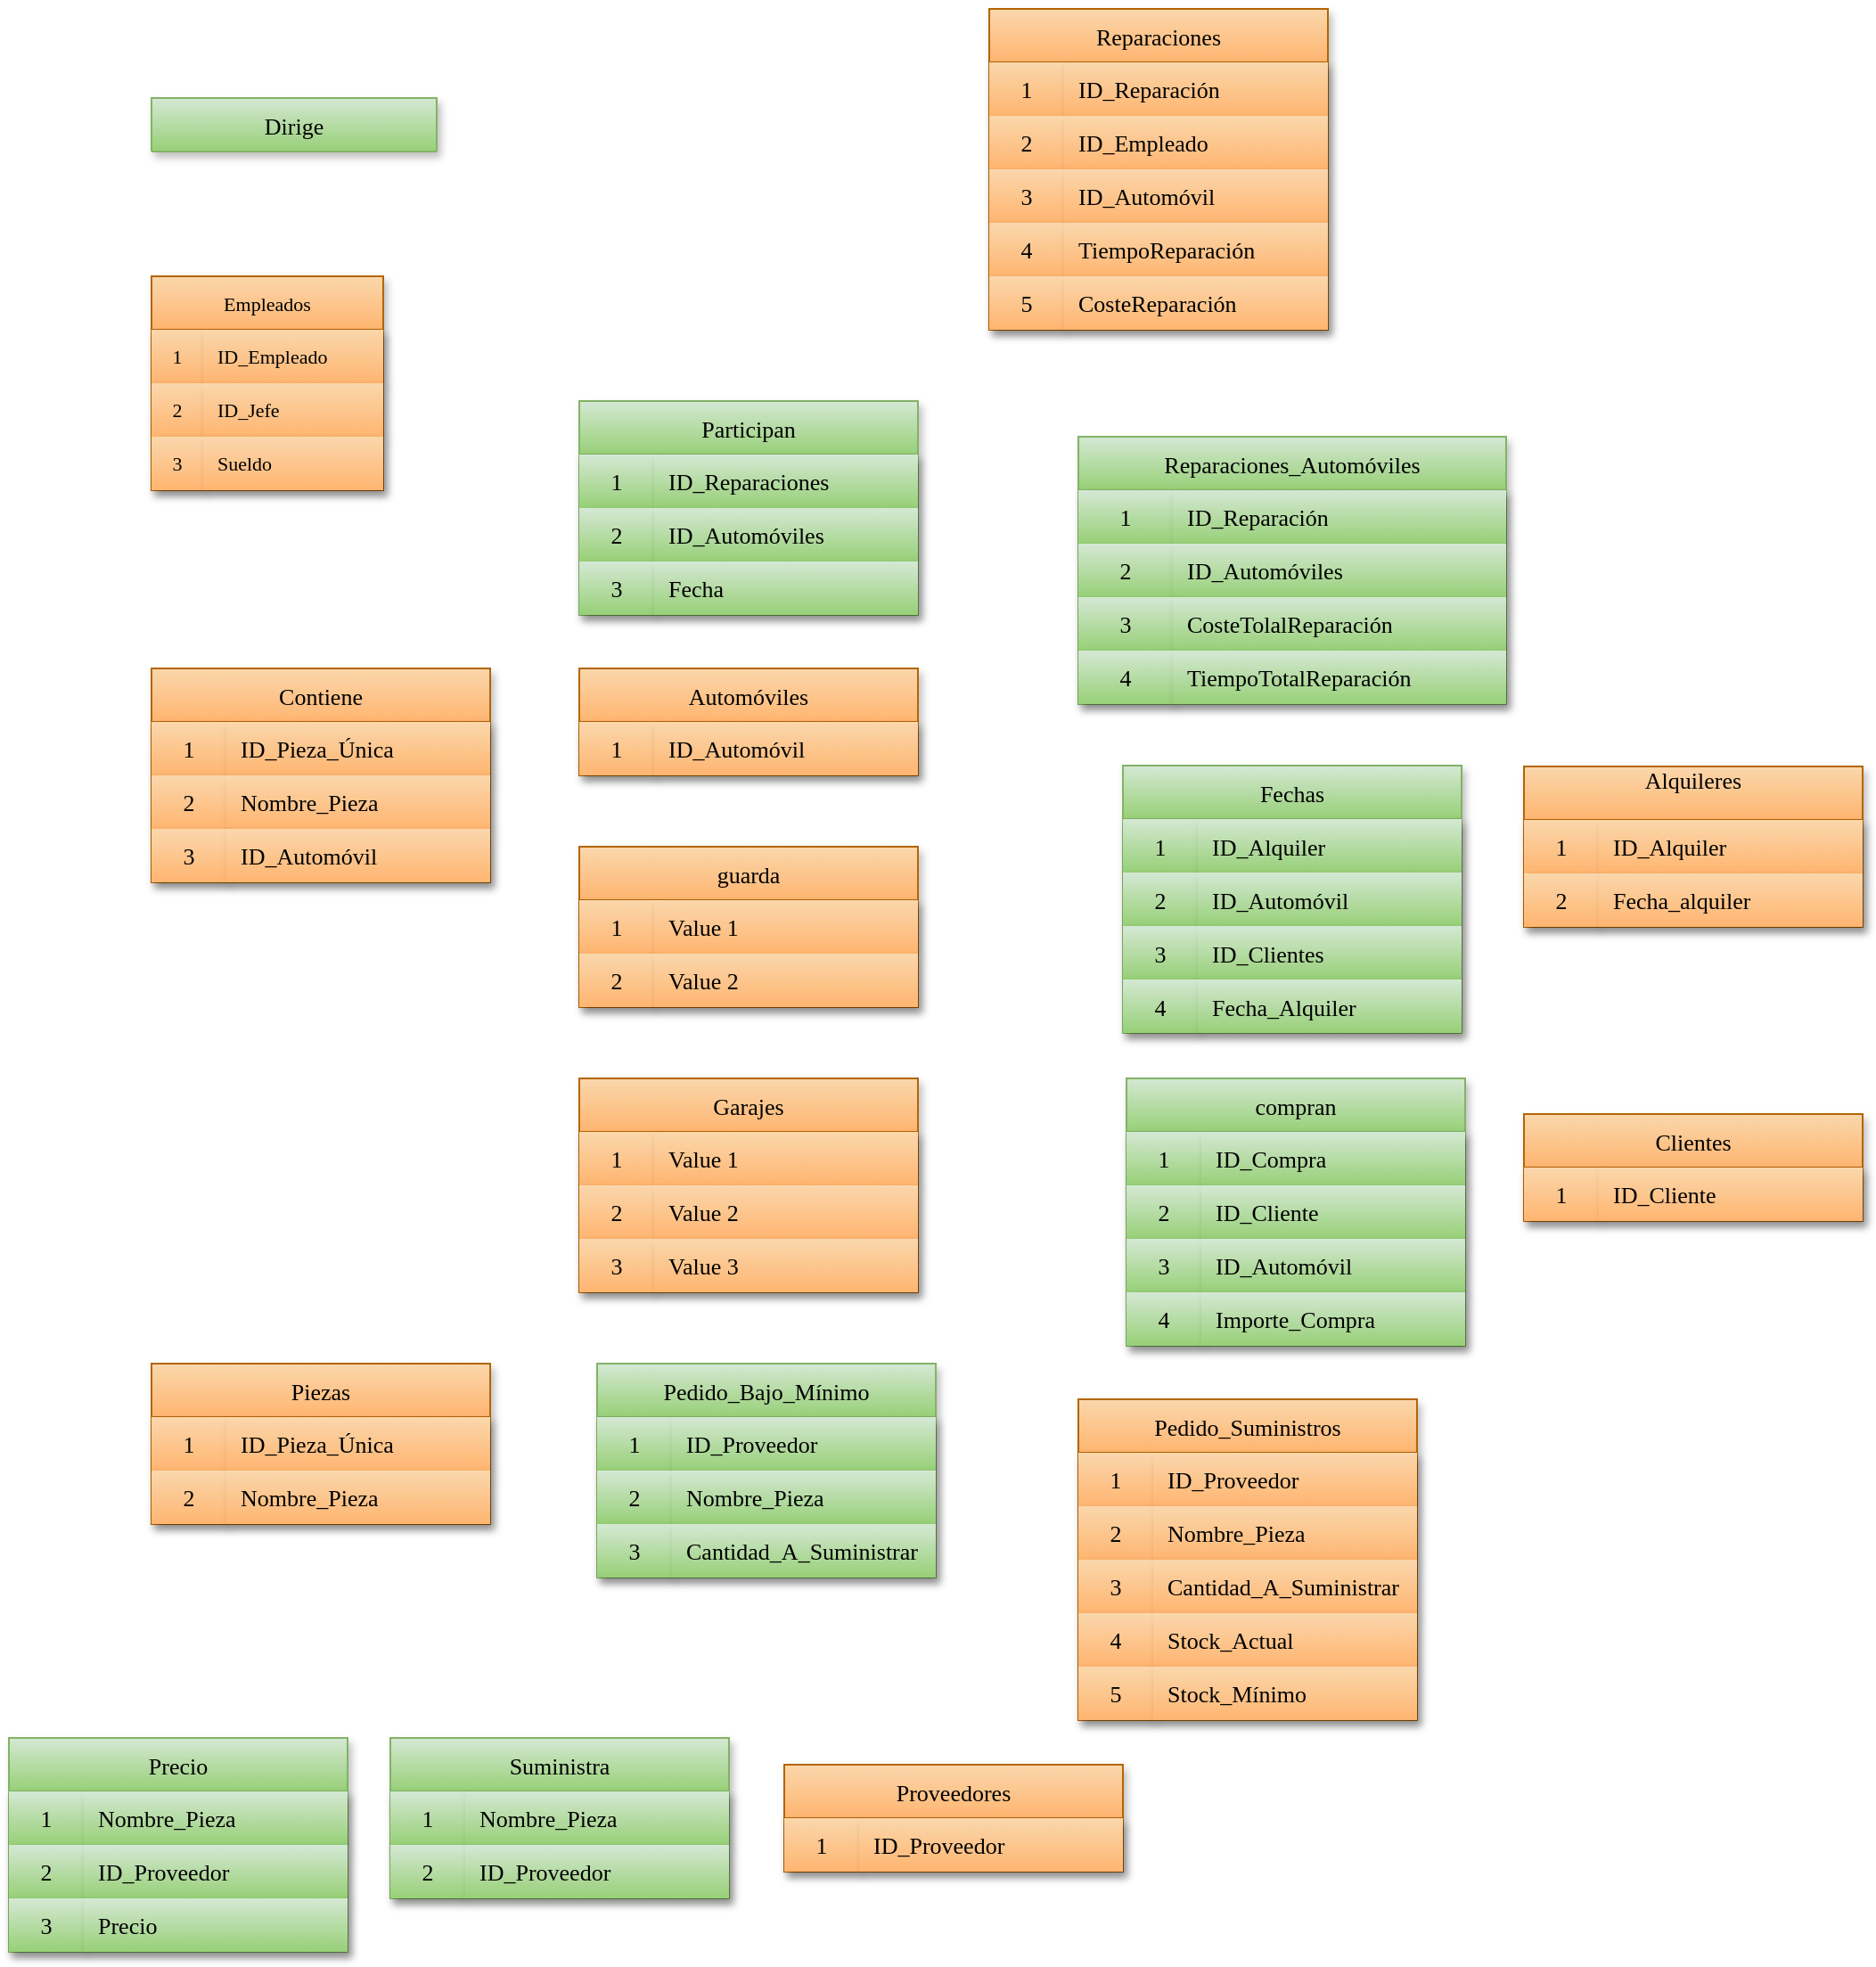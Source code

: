 <mxfile version="24.8.6">
  <diagram id="C5RBs43oDa-KdzZeNtuy" name="Page-1">
    <mxGraphModel dx="949" dy="1347" grid="1" gridSize="10" guides="1" tooltips="1" connect="1" arrows="1" fold="1" page="1" pageScale="1" pageWidth="827" pageHeight="1169" math="0" shadow="0">
      <root>
        <mxCell id="WIyWlLk6GJQsqaUBKTNV-0" />
        <mxCell id="WIyWlLk6GJQsqaUBKTNV-1" parent="WIyWlLk6GJQsqaUBKTNV-0" />
        <mxCell id="Lp_pQAp0cszQT5dLAUMI-8" value="Dirige" style="shape=table;startSize=30;container=1;collapsible=0;childLayout=tableLayout;fixedRows=1;rowLines=0;fontStyle=0;strokeColor=#82b366;fontSize=13;fillColor=#d5e8d4;swimlaneFillColor=none;shadow=1;textShadow=0;labelBackgroundColor=none;labelBorderColor=none;gradientColor=#97d077;fontFamily=Times New Roman;" vertex="1" parent="WIyWlLk6GJQsqaUBKTNV-1">
          <mxGeometry x="90" y="90" width="160" height="30" as="geometry" />
        </mxCell>
        <mxCell id="Lp_pQAp0cszQT5dLAUMI-9" value="" style="shape=tableRow;horizontal=0;startSize=0;swimlaneHead=0;swimlaneBody=0;top=0;left=0;bottom=0;right=0;collapsible=0;dropTarget=0;fillColor=#d5e8d4;points=[[0,0.5],[1,0.5]];portConstraint=eastwest;strokeColor=#82b366;fontSize=13;swimlaneFillColor=none;shadow=1;textShadow=0;labelBackgroundColor=none;labelBorderColor=none;gradientColor=#97d077;fontFamily=Times New Roman;" vertex="1" visible="0" parent="Lp_pQAp0cszQT5dLAUMI-8">
          <mxGeometry y="30" width="180" height="20" as="geometry" />
        </mxCell>
        <mxCell id="Lp_pQAp0cszQT5dLAUMI-10" value="" style="shape=partialRectangle;html=1;whiteSpace=wrap;connectable=0;fillColor=#d5e8d4;top=0;left=0;bottom=0;right=0;overflow=hidden;pointerEvents=1;strokeColor=#82b366;fontSize=13;swimlaneFillColor=none;shadow=1;textShadow=0;labelBackgroundColor=none;labelBorderColor=none;gradientColor=#97d077;fontFamily=Times New Roman;" vertex="1" parent="Lp_pQAp0cszQT5dLAUMI-9">
          <mxGeometry width="39" height="20" as="geometry">
            <mxRectangle width="39" height="20" as="alternateBounds" />
          </mxGeometry>
        </mxCell>
        <mxCell id="Lp_pQAp0cszQT5dLAUMI-11" value="" style="shape=partialRectangle;html=1;whiteSpace=wrap;connectable=0;fillColor=#d5e8d4;top=0;left=0;bottom=0;right=0;align=left;spacingLeft=6;overflow=hidden;strokeColor=#82b366;fontSize=13;swimlaneFillColor=none;shadow=1;textShadow=0;labelBackgroundColor=none;labelBorderColor=none;gradientColor=#97d077;fontFamily=Times New Roman;" vertex="1" parent="Lp_pQAp0cszQT5dLAUMI-9">
          <mxGeometry x="39" width="141" height="20" as="geometry">
            <mxRectangle width="141" height="20" as="alternateBounds" />
          </mxGeometry>
        </mxCell>
        <mxCell id="Lp_pQAp0cszQT5dLAUMI-18" value="Reparaciones" style="shape=table;startSize=30;container=1;collapsible=0;childLayout=tableLayout;fixedRows=1;rowLines=0;fontStyle=0;strokeColor=#b46504;fontSize=13;fillColor=#fad7ac;swimlaneFillColor=none;shadow=1;textShadow=0;labelBackgroundColor=none;labelBorderColor=none;gradientColor=#FFB570;fontFamily=Times New Roman;" vertex="1" parent="WIyWlLk6GJQsqaUBKTNV-1">
          <mxGeometry x="560" y="40" width="190" height="180" as="geometry" />
        </mxCell>
        <mxCell id="Lp_pQAp0cszQT5dLAUMI-19" value="" style="shape=tableRow;horizontal=0;startSize=0;swimlaneHead=0;swimlaneBody=0;top=0;left=0;bottom=0;right=0;collapsible=0;dropTarget=0;fillColor=#fad7ac;points=[[0,0.5],[1,0.5]];portConstraint=eastwest;strokeColor=#b46504;fontSize=13;swimlaneFillColor=none;shadow=1;textShadow=0;labelBackgroundColor=none;labelBorderColor=none;gradientColor=#FFB570;fontFamily=Times New Roman;" vertex="1" parent="Lp_pQAp0cszQT5dLAUMI-18">
          <mxGeometry y="30" width="190" height="30" as="geometry" />
        </mxCell>
        <mxCell id="Lp_pQAp0cszQT5dLAUMI-20" value="1" style="shape=partialRectangle;html=1;whiteSpace=wrap;connectable=0;fillColor=#fad7ac;top=0;left=0;bottom=0;right=0;overflow=hidden;pointerEvents=1;strokeColor=#b46504;fontSize=13;swimlaneFillColor=none;shadow=1;textShadow=0;labelBackgroundColor=none;labelBorderColor=none;gradientColor=#FFB570;fontFamily=Times New Roman;" vertex="1" parent="Lp_pQAp0cszQT5dLAUMI-19">
          <mxGeometry width="42" height="30" as="geometry">
            <mxRectangle width="42" height="30" as="alternateBounds" />
          </mxGeometry>
        </mxCell>
        <mxCell id="Lp_pQAp0cszQT5dLAUMI-21" value="ID_Reparación" style="shape=partialRectangle;html=1;whiteSpace=wrap;connectable=0;fillColor=#fad7ac;top=0;left=0;bottom=0;right=0;align=left;spacingLeft=6;overflow=hidden;strokeColor=#b46504;fontSize=13;swimlaneFillColor=none;shadow=1;textShadow=0;labelBackgroundColor=none;labelBorderColor=none;gradientColor=#FFB570;fontFamily=Times New Roman;" vertex="1" parent="Lp_pQAp0cszQT5dLAUMI-19">
          <mxGeometry x="42" width="148" height="30" as="geometry">
            <mxRectangle width="148" height="30" as="alternateBounds" />
          </mxGeometry>
        </mxCell>
        <mxCell id="Lp_pQAp0cszQT5dLAUMI-211" style="shape=tableRow;horizontal=0;startSize=0;swimlaneHead=0;swimlaneBody=0;top=0;left=0;bottom=0;right=0;collapsible=0;dropTarget=0;fillColor=#fad7ac;points=[[0,0.5],[1,0.5]];portConstraint=eastwest;strokeColor=#b46504;fontSize=13;swimlaneFillColor=none;shadow=1;textShadow=0;labelBackgroundColor=none;labelBorderColor=none;gradientColor=#FFB570;fontFamily=Times New Roman;" vertex="1" parent="Lp_pQAp0cszQT5dLAUMI-18">
          <mxGeometry y="60" width="190" height="30" as="geometry" />
        </mxCell>
        <mxCell id="Lp_pQAp0cszQT5dLAUMI-212" value="2" style="shape=partialRectangle;html=1;whiteSpace=wrap;connectable=0;fillColor=#fad7ac;top=0;left=0;bottom=0;right=0;overflow=hidden;pointerEvents=1;strokeColor=#b46504;fontSize=13;swimlaneFillColor=none;shadow=1;textShadow=0;labelBackgroundColor=none;labelBorderColor=none;gradientColor=#FFB570;fontFamily=Times New Roman;" vertex="1" parent="Lp_pQAp0cszQT5dLAUMI-211">
          <mxGeometry width="42" height="30" as="geometry">
            <mxRectangle width="42" height="30" as="alternateBounds" />
          </mxGeometry>
        </mxCell>
        <mxCell id="Lp_pQAp0cszQT5dLAUMI-213" value="ID_Empleado" style="shape=partialRectangle;html=1;whiteSpace=wrap;connectable=0;fillColor=#fad7ac;top=0;left=0;bottom=0;right=0;align=left;spacingLeft=6;overflow=hidden;strokeColor=#b46504;fontSize=13;swimlaneFillColor=none;shadow=1;textShadow=0;labelBackgroundColor=none;labelBorderColor=none;gradientColor=#FFB570;fontFamily=Times New Roman;" vertex="1" parent="Lp_pQAp0cszQT5dLAUMI-211">
          <mxGeometry x="42" width="148" height="30" as="geometry">
            <mxRectangle width="148" height="30" as="alternateBounds" />
          </mxGeometry>
        </mxCell>
        <mxCell id="Lp_pQAp0cszQT5dLAUMI-214" style="shape=tableRow;horizontal=0;startSize=0;swimlaneHead=0;swimlaneBody=0;top=0;left=0;bottom=0;right=0;collapsible=0;dropTarget=0;fillColor=#fad7ac;points=[[0,0.5],[1,0.5]];portConstraint=eastwest;strokeColor=#b46504;fontSize=13;swimlaneFillColor=none;shadow=1;textShadow=0;labelBackgroundColor=none;labelBorderColor=none;gradientColor=#FFB570;fontFamily=Times New Roman;" vertex="1" parent="Lp_pQAp0cszQT5dLAUMI-18">
          <mxGeometry y="90" width="190" height="30" as="geometry" />
        </mxCell>
        <mxCell id="Lp_pQAp0cszQT5dLAUMI-215" value="3" style="shape=partialRectangle;html=1;whiteSpace=wrap;connectable=0;fillColor=#fad7ac;top=0;left=0;bottom=0;right=0;overflow=hidden;pointerEvents=1;strokeColor=#b46504;fontSize=13;swimlaneFillColor=none;shadow=1;textShadow=0;labelBackgroundColor=none;labelBorderColor=none;gradientColor=#FFB570;fontFamily=Times New Roman;" vertex="1" parent="Lp_pQAp0cszQT5dLAUMI-214">
          <mxGeometry width="42" height="30" as="geometry">
            <mxRectangle width="42" height="30" as="alternateBounds" />
          </mxGeometry>
        </mxCell>
        <mxCell id="Lp_pQAp0cszQT5dLAUMI-216" value="ID_Automóvil" style="shape=partialRectangle;html=1;whiteSpace=wrap;connectable=0;fillColor=#fad7ac;top=0;left=0;bottom=0;right=0;align=left;spacingLeft=6;overflow=hidden;strokeColor=#b46504;fontSize=13;swimlaneFillColor=none;shadow=1;textShadow=0;labelBackgroundColor=none;labelBorderColor=none;gradientColor=#FFB570;fontFamily=Times New Roman;" vertex="1" parent="Lp_pQAp0cszQT5dLAUMI-214">
          <mxGeometry x="42" width="148" height="30" as="geometry">
            <mxRectangle width="148" height="30" as="alternateBounds" />
          </mxGeometry>
        </mxCell>
        <mxCell id="Lp_pQAp0cszQT5dLAUMI-22" value="" style="shape=tableRow;horizontal=0;startSize=0;swimlaneHead=0;swimlaneBody=0;top=0;left=0;bottom=0;right=0;collapsible=0;dropTarget=0;fillColor=#fad7ac;points=[[0,0.5],[1,0.5]];portConstraint=eastwest;strokeColor=#b46504;fontSize=13;swimlaneFillColor=none;shadow=1;textShadow=0;labelBackgroundColor=none;labelBorderColor=none;gradientColor=#FFB570;fontFamily=Times New Roman;" vertex="1" parent="Lp_pQAp0cszQT5dLAUMI-18">
          <mxGeometry y="120" width="190" height="30" as="geometry" />
        </mxCell>
        <mxCell id="Lp_pQAp0cszQT5dLAUMI-23" value="4" style="shape=partialRectangle;html=1;whiteSpace=wrap;connectable=0;fillColor=#fad7ac;top=0;left=0;bottom=0;right=0;overflow=hidden;strokeColor=#b46504;fontSize=13;swimlaneFillColor=none;shadow=1;textShadow=0;labelBackgroundColor=none;labelBorderColor=none;gradientColor=#FFB570;fontFamily=Times New Roman;" vertex="1" parent="Lp_pQAp0cszQT5dLAUMI-22">
          <mxGeometry width="42" height="30" as="geometry">
            <mxRectangle width="42" height="30" as="alternateBounds" />
          </mxGeometry>
        </mxCell>
        <mxCell id="Lp_pQAp0cszQT5dLAUMI-24" value="TiempoReparación" style="shape=partialRectangle;html=1;whiteSpace=wrap;connectable=0;fillColor=#fad7ac;top=0;left=0;bottom=0;right=0;align=left;spacingLeft=6;overflow=hidden;strokeColor=#b46504;fontSize=13;swimlaneFillColor=none;shadow=1;textShadow=0;labelBackgroundColor=none;labelBorderColor=none;gradientColor=#FFB570;fontFamily=Times New Roman;" vertex="1" parent="Lp_pQAp0cszQT5dLAUMI-22">
          <mxGeometry x="42" width="148" height="30" as="geometry">
            <mxRectangle width="148" height="30" as="alternateBounds" />
          </mxGeometry>
        </mxCell>
        <mxCell id="Lp_pQAp0cszQT5dLAUMI-25" value="" style="shape=tableRow;horizontal=0;startSize=0;swimlaneHead=0;swimlaneBody=0;top=0;left=0;bottom=0;right=0;collapsible=0;dropTarget=0;fillColor=#fad7ac;points=[[0,0.5],[1,0.5]];portConstraint=eastwest;strokeColor=#b46504;fontSize=13;swimlaneFillColor=none;shadow=1;textShadow=0;labelBackgroundColor=none;labelBorderColor=none;gradientColor=#FFB570;fontFamily=Times New Roman;" vertex="1" parent="Lp_pQAp0cszQT5dLAUMI-18">
          <mxGeometry y="150" width="190" height="30" as="geometry" />
        </mxCell>
        <mxCell id="Lp_pQAp0cszQT5dLAUMI-26" value="5" style="shape=partialRectangle;html=1;whiteSpace=wrap;connectable=0;fillColor=#fad7ac;top=0;left=0;bottom=0;right=0;overflow=hidden;strokeColor=#b46504;fontSize=13;swimlaneFillColor=none;shadow=1;textShadow=0;labelBackgroundColor=none;labelBorderColor=none;gradientColor=#FFB570;fontFamily=Times New Roman;" vertex="1" parent="Lp_pQAp0cszQT5dLAUMI-25">
          <mxGeometry width="42" height="30" as="geometry">
            <mxRectangle width="42" height="30" as="alternateBounds" />
          </mxGeometry>
        </mxCell>
        <mxCell id="Lp_pQAp0cszQT5dLAUMI-27" value="CosteReparación" style="shape=partialRectangle;html=1;whiteSpace=wrap;connectable=0;fillColor=#fad7ac;top=0;left=0;bottom=0;right=0;align=left;spacingLeft=6;overflow=hidden;strokeColor=#b46504;fontSize=13;swimlaneFillColor=none;shadow=1;textShadow=0;labelBackgroundColor=none;labelBorderColor=none;gradientColor=#FFB570;fontFamily=Times New Roman;" vertex="1" parent="Lp_pQAp0cszQT5dLAUMI-25">
          <mxGeometry x="42" width="148" height="30" as="geometry">
            <mxRectangle width="148" height="30" as="alternateBounds" />
          </mxGeometry>
        </mxCell>
        <mxCell id="Lp_pQAp0cszQT5dLAUMI-28" value="Participan" style="shape=table;startSize=30;container=1;collapsible=0;childLayout=tableLayout;fixedRows=1;rowLines=0;fontStyle=0;strokeColor=#82b366;fontSize=13;fillColor=#d5e8d4;swimlaneFillColor=none;shadow=1;textShadow=0;labelBackgroundColor=none;labelBorderColor=none;gradientColor=#97d077;fontFamily=Times New Roman;" vertex="1" parent="WIyWlLk6GJQsqaUBKTNV-1">
          <mxGeometry x="330" y="260" width="190" height="120" as="geometry" />
        </mxCell>
        <mxCell id="Lp_pQAp0cszQT5dLAUMI-29" value="" style="shape=tableRow;horizontal=0;startSize=0;swimlaneHead=0;swimlaneBody=0;top=0;left=0;bottom=0;right=0;collapsible=0;dropTarget=0;fillColor=#d5e8d4;points=[[0,0.5],[1,0.5]];portConstraint=eastwest;strokeColor=#82b366;fontSize=13;swimlaneFillColor=none;shadow=1;textShadow=0;labelBackgroundColor=none;labelBorderColor=none;gradientColor=#97d077;fontFamily=Times New Roman;" vertex="1" parent="Lp_pQAp0cszQT5dLAUMI-28">
          <mxGeometry y="30" width="190" height="30" as="geometry" />
        </mxCell>
        <mxCell id="Lp_pQAp0cszQT5dLAUMI-30" value="1" style="shape=partialRectangle;html=1;whiteSpace=wrap;connectable=0;fillColor=#d5e8d4;top=0;left=0;bottom=0;right=0;overflow=hidden;pointerEvents=1;strokeColor=#82b366;fontSize=13;swimlaneFillColor=none;shadow=1;textShadow=0;labelBackgroundColor=none;labelBorderColor=none;gradientColor=#97d077;fontFamily=Times New Roman;" vertex="1" parent="Lp_pQAp0cszQT5dLAUMI-29">
          <mxGeometry width="42" height="30" as="geometry">
            <mxRectangle width="42" height="30" as="alternateBounds" />
          </mxGeometry>
        </mxCell>
        <mxCell id="Lp_pQAp0cszQT5dLAUMI-31" value="ID_Reparaciones" style="shape=partialRectangle;html=1;whiteSpace=wrap;connectable=0;fillColor=#d5e8d4;top=0;left=0;bottom=0;right=0;align=left;spacingLeft=6;overflow=hidden;strokeColor=#82b366;fontSize=13;swimlaneFillColor=none;shadow=1;textShadow=0;labelBackgroundColor=none;labelBorderColor=none;gradientColor=#97d077;fontFamily=Times New Roman;" vertex="1" parent="Lp_pQAp0cszQT5dLAUMI-29">
          <mxGeometry x="42" width="148" height="30" as="geometry">
            <mxRectangle width="148" height="30" as="alternateBounds" />
          </mxGeometry>
        </mxCell>
        <mxCell id="Lp_pQAp0cszQT5dLAUMI-32" value="" style="shape=tableRow;horizontal=0;startSize=0;swimlaneHead=0;swimlaneBody=0;top=0;left=0;bottom=0;right=0;collapsible=0;dropTarget=0;fillColor=#d5e8d4;points=[[0,0.5],[1,0.5]];portConstraint=eastwest;strokeColor=#82b366;fontSize=13;swimlaneFillColor=none;shadow=1;textShadow=0;labelBackgroundColor=none;labelBorderColor=none;gradientColor=#97d077;fontFamily=Times New Roman;" vertex="1" parent="Lp_pQAp0cszQT5dLAUMI-28">
          <mxGeometry y="60" width="190" height="30" as="geometry" />
        </mxCell>
        <mxCell id="Lp_pQAp0cszQT5dLAUMI-33" value="2" style="shape=partialRectangle;html=1;whiteSpace=wrap;connectable=0;fillColor=#d5e8d4;top=0;left=0;bottom=0;right=0;overflow=hidden;strokeColor=#82b366;fontSize=13;swimlaneFillColor=none;shadow=1;textShadow=0;labelBackgroundColor=none;labelBorderColor=none;gradientColor=#97d077;fontFamily=Times New Roman;" vertex="1" parent="Lp_pQAp0cszQT5dLAUMI-32">
          <mxGeometry width="42" height="30" as="geometry">
            <mxRectangle width="42" height="30" as="alternateBounds" />
          </mxGeometry>
        </mxCell>
        <mxCell id="Lp_pQAp0cszQT5dLAUMI-34" value="ID_Automóviles" style="shape=partialRectangle;html=1;whiteSpace=wrap;connectable=0;fillColor=#d5e8d4;top=0;left=0;bottom=0;right=0;align=left;spacingLeft=6;overflow=hidden;strokeColor=#82b366;fontSize=13;swimlaneFillColor=none;shadow=1;textShadow=0;labelBackgroundColor=none;labelBorderColor=none;gradientColor=#97d077;fontFamily=Times New Roman;" vertex="1" parent="Lp_pQAp0cszQT5dLAUMI-32">
          <mxGeometry x="42" width="148" height="30" as="geometry">
            <mxRectangle width="148" height="30" as="alternateBounds" />
          </mxGeometry>
        </mxCell>
        <mxCell id="Lp_pQAp0cszQT5dLAUMI-239" style="shape=tableRow;horizontal=0;startSize=0;swimlaneHead=0;swimlaneBody=0;top=0;left=0;bottom=0;right=0;collapsible=0;dropTarget=0;fillColor=#d5e8d4;points=[[0,0.5],[1,0.5]];portConstraint=eastwest;strokeColor=#82b366;fontSize=13;swimlaneFillColor=none;shadow=1;textShadow=0;labelBackgroundColor=none;labelBorderColor=none;gradientColor=#97d077;fontFamily=Times New Roman;" vertex="1" parent="Lp_pQAp0cszQT5dLAUMI-28">
          <mxGeometry y="90" width="190" height="30" as="geometry" />
        </mxCell>
        <mxCell id="Lp_pQAp0cszQT5dLAUMI-240" value="3" style="shape=partialRectangle;html=1;whiteSpace=wrap;connectable=0;fillColor=#d5e8d4;top=0;left=0;bottom=0;right=0;overflow=hidden;strokeColor=#82b366;fontSize=13;swimlaneFillColor=none;shadow=1;textShadow=0;labelBackgroundColor=none;labelBorderColor=none;gradientColor=#97d077;fontFamily=Times New Roman;" vertex="1" parent="Lp_pQAp0cszQT5dLAUMI-239">
          <mxGeometry width="42" height="30" as="geometry">
            <mxRectangle width="42" height="30" as="alternateBounds" />
          </mxGeometry>
        </mxCell>
        <mxCell id="Lp_pQAp0cszQT5dLAUMI-241" value="Fecha" style="shape=partialRectangle;html=1;whiteSpace=wrap;connectable=0;fillColor=#d5e8d4;top=0;left=0;bottom=0;right=0;align=left;spacingLeft=6;overflow=hidden;strokeColor=#82b366;fontSize=13;swimlaneFillColor=none;shadow=1;textShadow=0;labelBackgroundColor=none;labelBorderColor=none;gradientColor=#97d077;fontFamily=Times New Roman;" vertex="1" parent="Lp_pQAp0cszQT5dLAUMI-239">
          <mxGeometry x="42" width="148" height="30" as="geometry">
            <mxRectangle width="148" height="30" as="alternateBounds" />
          </mxGeometry>
        </mxCell>
        <mxCell id="Lp_pQAp0cszQT5dLAUMI-38" value="Reparaciones_Automóviles" style="shape=table;startSize=30;container=1;collapsible=0;childLayout=tableLayout;fixedRows=1;rowLines=0;fontStyle=0;strokeColor=#82b366;fontSize=13;fillColor=#d5e8d4;swimlaneFillColor=none;shadow=1;textShadow=0;labelBackgroundColor=none;labelBorderColor=none;gradientColor=#97d077;fontFamily=Times New Roman;" vertex="1" parent="WIyWlLk6GJQsqaUBKTNV-1">
          <mxGeometry x="610" y="280" width="240" height="150" as="geometry" />
        </mxCell>
        <mxCell id="Lp_pQAp0cszQT5dLAUMI-39" value="" style="shape=tableRow;horizontal=0;startSize=0;swimlaneHead=0;swimlaneBody=0;top=0;left=0;bottom=0;right=0;collapsible=0;dropTarget=0;fillColor=#d5e8d4;points=[[0,0.5],[1,0.5]];portConstraint=eastwest;strokeColor=#82b366;fontSize=13;swimlaneFillColor=none;shadow=1;textShadow=0;labelBackgroundColor=none;labelBorderColor=none;gradientColor=#97d077;fontFamily=Times New Roman;" vertex="1" parent="Lp_pQAp0cszQT5dLAUMI-38">
          <mxGeometry y="30" width="240" height="30" as="geometry" />
        </mxCell>
        <mxCell id="Lp_pQAp0cszQT5dLAUMI-40" value="1" style="shape=partialRectangle;html=1;whiteSpace=wrap;connectable=0;fillColor=#d5e8d4;top=0;left=0;bottom=0;right=0;overflow=hidden;pointerEvents=1;strokeColor=#82b366;fontSize=13;swimlaneFillColor=none;shadow=1;textShadow=0;labelBackgroundColor=none;labelBorderColor=none;gradientColor=#97d077;fontFamily=Times New Roman;" vertex="1" parent="Lp_pQAp0cszQT5dLAUMI-39">
          <mxGeometry width="53" height="30" as="geometry">
            <mxRectangle width="53" height="30" as="alternateBounds" />
          </mxGeometry>
        </mxCell>
        <mxCell id="Lp_pQAp0cszQT5dLAUMI-41" value="ID_Reparación" style="shape=partialRectangle;html=1;whiteSpace=wrap;connectable=0;fillColor=#d5e8d4;top=0;left=0;bottom=0;right=0;align=left;spacingLeft=6;overflow=hidden;strokeColor=#82b366;fontSize=13;swimlaneFillColor=none;shadow=1;textShadow=0;labelBackgroundColor=none;labelBorderColor=none;gradientColor=#97d077;fontFamily=Times New Roman;" vertex="1" parent="Lp_pQAp0cszQT5dLAUMI-39">
          <mxGeometry x="53" width="187" height="30" as="geometry">
            <mxRectangle width="187" height="30" as="alternateBounds" />
          </mxGeometry>
        </mxCell>
        <mxCell id="Lp_pQAp0cszQT5dLAUMI-42" value="" style="shape=tableRow;horizontal=0;startSize=0;swimlaneHead=0;swimlaneBody=0;top=0;left=0;bottom=0;right=0;collapsible=0;dropTarget=0;fillColor=#d5e8d4;points=[[0,0.5],[1,0.5]];portConstraint=eastwest;strokeColor=#82b366;fontSize=13;swimlaneFillColor=none;shadow=1;textShadow=0;labelBackgroundColor=none;labelBorderColor=none;gradientColor=#97d077;fontFamily=Times New Roman;" vertex="1" parent="Lp_pQAp0cszQT5dLAUMI-38">
          <mxGeometry y="60" width="240" height="30" as="geometry" />
        </mxCell>
        <mxCell id="Lp_pQAp0cszQT5dLAUMI-43" value="2" style="shape=partialRectangle;html=1;whiteSpace=wrap;connectable=0;fillColor=#d5e8d4;top=0;left=0;bottom=0;right=0;overflow=hidden;strokeColor=#82b366;fontSize=13;swimlaneFillColor=none;shadow=1;textShadow=0;labelBackgroundColor=none;labelBorderColor=none;gradientColor=#97d077;fontFamily=Times New Roman;" vertex="1" parent="Lp_pQAp0cszQT5dLAUMI-42">
          <mxGeometry width="53" height="30" as="geometry">
            <mxRectangle width="53" height="30" as="alternateBounds" />
          </mxGeometry>
        </mxCell>
        <mxCell id="Lp_pQAp0cszQT5dLAUMI-44" value="ID_Automóviles" style="shape=partialRectangle;html=1;whiteSpace=wrap;connectable=0;fillColor=#d5e8d4;top=0;left=0;bottom=0;right=0;align=left;spacingLeft=6;overflow=hidden;strokeColor=#82b366;fontSize=13;swimlaneFillColor=none;shadow=1;textShadow=0;labelBackgroundColor=none;labelBorderColor=none;gradientColor=#97d077;fontFamily=Times New Roman;" vertex="1" parent="Lp_pQAp0cszQT5dLAUMI-42">
          <mxGeometry x="53" width="187" height="30" as="geometry">
            <mxRectangle width="187" height="30" as="alternateBounds" />
          </mxGeometry>
        </mxCell>
        <mxCell id="Lp_pQAp0cszQT5dLAUMI-45" value="" style="shape=tableRow;horizontal=0;startSize=0;swimlaneHead=0;swimlaneBody=0;top=0;left=0;bottom=0;right=0;collapsible=0;dropTarget=0;fillColor=#d5e8d4;points=[[0,0.5],[1,0.5]];portConstraint=eastwest;strokeColor=#82b366;fontSize=13;swimlaneFillColor=none;shadow=1;textShadow=0;labelBackgroundColor=none;labelBorderColor=none;gradientColor=#97d077;fontFamily=Times New Roman;" vertex="1" parent="Lp_pQAp0cszQT5dLAUMI-38">
          <mxGeometry y="90" width="240" height="30" as="geometry" />
        </mxCell>
        <mxCell id="Lp_pQAp0cszQT5dLAUMI-46" value="3" style="shape=partialRectangle;html=1;whiteSpace=wrap;connectable=0;fillColor=#d5e8d4;top=0;left=0;bottom=0;right=0;overflow=hidden;strokeColor=#82b366;fontSize=13;swimlaneFillColor=none;shadow=1;textShadow=0;labelBackgroundColor=none;labelBorderColor=none;gradientColor=#97d077;fontFamily=Times New Roman;" vertex="1" parent="Lp_pQAp0cszQT5dLAUMI-45">
          <mxGeometry width="53" height="30" as="geometry">
            <mxRectangle width="53" height="30" as="alternateBounds" />
          </mxGeometry>
        </mxCell>
        <mxCell id="Lp_pQAp0cszQT5dLAUMI-47" value="CosteTolalReparación" style="shape=partialRectangle;html=1;whiteSpace=wrap;connectable=0;fillColor=#d5e8d4;top=0;left=0;bottom=0;right=0;align=left;spacingLeft=6;overflow=hidden;strokeColor=#82b366;fontSize=13;swimlaneFillColor=none;shadow=1;textShadow=0;labelBackgroundColor=none;labelBorderColor=none;gradientColor=#97d077;fontFamily=Times New Roman;" vertex="1" parent="Lp_pQAp0cszQT5dLAUMI-45">
          <mxGeometry x="53" width="187" height="30" as="geometry">
            <mxRectangle width="187" height="30" as="alternateBounds" />
          </mxGeometry>
        </mxCell>
        <mxCell id="Lp_pQAp0cszQT5dLAUMI-220" style="shape=tableRow;horizontal=0;startSize=0;swimlaneHead=0;swimlaneBody=0;top=0;left=0;bottom=0;right=0;collapsible=0;dropTarget=0;fillColor=#d5e8d4;points=[[0,0.5],[1,0.5]];portConstraint=eastwest;strokeColor=#82b366;fontSize=13;swimlaneFillColor=none;shadow=1;textShadow=0;labelBackgroundColor=none;labelBorderColor=none;gradientColor=#97d077;fontFamily=Times New Roman;" vertex="1" parent="Lp_pQAp0cszQT5dLAUMI-38">
          <mxGeometry y="120" width="240" height="30" as="geometry" />
        </mxCell>
        <mxCell id="Lp_pQAp0cszQT5dLAUMI-221" value="4" style="shape=partialRectangle;html=1;whiteSpace=wrap;connectable=0;fillColor=#d5e8d4;top=0;left=0;bottom=0;right=0;overflow=hidden;strokeColor=#82b366;fontSize=13;swimlaneFillColor=none;shadow=1;textShadow=0;labelBackgroundColor=none;labelBorderColor=none;gradientColor=#97d077;fontFamily=Times New Roman;" vertex="1" parent="Lp_pQAp0cszQT5dLAUMI-220">
          <mxGeometry width="53" height="30" as="geometry">
            <mxRectangle width="53" height="30" as="alternateBounds" />
          </mxGeometry>
        </mxCell>
        <mxCell id="Lp_pQAp0cszQT5dLAUMI-222" value="TiempoTotalReparación" style="shape=partialRectangle;html=1;whiteSpace=wrap;connectable=0;fillColor=#d5e8d4;top=0;left=0;bottom=0;right=0;align=left;spacingLeft=6;overflow=hidden;strokeColor=#82b366;fontSize=13;swimlaneFillColor=none;shadow=1;textShadow=0;labelBackgroundColor=none;labelBorderColor=none;gradientColor=#97d077;fontFamily=Times New Roman;" vertex="1" parent="Lp_pQAp0cszQT5dLAUMI-220">
          <mxGeometry x="53" width="187" height="30" as="geometry">
            <mxRectangle width="187" height="30" as="alternateBounds" />
          </mxGeometry>
        </mxCell>
        <mxCell id="Lp_pQAp0cszQT5dLAUMI-48" value="Precio" style="shape=table;startSize=30;container=1;collapsible=0;childLayout=tableLayout;fixedRows=1;rowLines=0;fontStyle=0;strokeColor=#82b366;fontSize=13;fillColor=#d5e8d4;swimlaneFillColor=none;shadow=1;textShadow=0;labelBackgroundColor=none;labelBorderColor=none;gradientColor=#97d077;fontFamily=Times New Roman;" vertex="1" parent="WIyWlLk6GJQsqaUBKTNV-1">
          <mxGeometry x="10" y="1010" width="190" height="120" as="geometry" />
        </mxCell>
        <mxCell id="Lp_pQAp0cszQT5dLAUMI-49" value="" style="shape=tableRow;horizontal=0;startSize=0;swimlaneHead=0;swimlaneBody=0;top=0;left=0;bottom=0;right=0;collapsible=0;dropTarget=0;fillColor=#d5e8d4;points=[[0,0.5],[1,0.5]];portConstraint=eastwest;strokeColor=#82b366;fontSize=13;swimlaneFillColor=none;shadow=1;textShadow=0;labelBackgroundColor=none;labelBorderColor=none;gradientColor=#97d077;fontFamily=Times New Roman;" vertex="1" parent="Lp_pQAp0cszQT5dLAUMI-48">
          <mxGeometry y="30" width="190" height="30" as="geometry" />
        </mxCell>
        <mxCell id="Lp_pQAp0cszQT5dLAUMI-50" value="1" style="shape=partialRectangle;html=1;whiteSpace=wrap;connectable=0;fillColor=#d5e8d4;top=0;left=0;bottom=0;right=0;overflow=hidden;pointerEvents=1;strokeColor=#82b366;fontSize=13;swimlaneFillColor=none;shadow=1;textShadow=0;labelBackgroundColor=none;labelBorderColor=none;gradientColor=#97d077;fontFamily=Times New Roman;" vertex="1" parent="Lp_pQAp0cszQT5dLAUMI-49">
          <mxGeometry width="42" height="30" as="geometry">
            <mxRectangle width="42" height="30" as="alternateBounds" />
          </mxGeometry>
        </mxCell>
        <mxCell id="Lp_pQAp0cszQT5dLAUMI-51" value="Nombre_Pieza" style="shape=partialRectangle;html=1;whiteSpace=wrap;connectable=0;fillColor=#d5e8d4;top=0;left=0;bottom=0;right=0;align=left;spacingLeft=6;overflow=hidden;strokeColor=#82b366;fontSize=13;swimlaneFillColor=none;shadow=1;textShadow=0;labelBackgroundColor=none;labelBorderColor=none;gradientColor=#97d077;fontFamily=Times New Roman;" vertex="1" parent="Lp_pQAp0cszQT5dLAUMI-49">
          <mxGeometry x="42" width="148" height="30" as="geometry">
            <mxRectangle width="148" height="30" as="alternateBounds" />
          </mxGeometry>
        </mxCell>
        <mxCell id="Lp_pQAp0cszQT5dLAUMI-52" value="" style="shape=tableRow;horizontal=0;startSize=0;swimlaneHead=0;swimlaneBody=0;top=0;left=0;bottom=0;right=0;collapsible=0;dropTarget=0;fillColor=#d5e8d4;points=[[0,0.5],[1,0.5]];portConstraint=eastwest;strokeColor=#82b366;fontSize=13;swimlaneFillColor=none;shadow=1;textShadow=0;labelBackgroundColor=none;labelBorderColor=none;gradientColor=#97d077;fontFamily=Times New Roman;" vertex="1" parent="Lp_pQAp0cszQT5dLAUMI-48">
          <mxGeometry y="60" width="190" height="30" as="geometry" />
        </mxCell>
        <mxCell id="Lp_pQAp0cszQT5dLAUMI-53" value="2" style="shape=partialRectangle;html=1;whiteSpace=wrap;connectable=0;fillColor=#d5e8d4;top=0;left=0;bottom=0;right=0;overflow=hidden;strokeColor=#82b366;fontSize=13;swimlaneFillColor=none;shadow=1;textShadow=0;labelBackgroundColor=none;labelBorderColor=none;gradientColor=#97d077;fontFamily=Times New Roman;" vertex="1" parent="Lp_pQAp0cszQT5dLAUMI-52">
          <mxGeometry width="42" height="30" as="geometry">
            <mxRectangle width="42" height="30" as="alternateBounds" />
          </mxGeometry>
        </mxCell>
        <mxCell id="Lp_pQAp0cszQT5dLAUMI-54" value="ID_Proveedor" style="shape=partialRectangle;html=1;whiteSpace=wrap;connectable=0;fillColor=#d5e8d4;top=0;left=0;bottom=0;right=0;align=left;spacingLeft=6;overflow=hidden;strokeColor=#82b366;fontSize=13;swimlaneFillColor=none;shadow=1;textShadow=0;labelBackgroundColor=none;labelBorderColor=none;gradientColor=#97d077;fontFamily=Times New Roman;" vertex="1" parent="Lp_pQAp0cszQT5dLAUMI-52">
          <mxGeometry x="42" width="148" height="30" as="geometry">
            <mxRectangle width="148" height="30" as="alternateBounds" />
          </mxGeometry>
        </mxCell>
        <mxCell id="Lp_pQAp0cszQT5dLAUMI-236" style="shape=tableRow;horizontal=0;startSize=0;swimlaneHead=0;swimlaneBody=0;top=0;left=0;bottom=0;right=0;collapsible=0;dropTarget=0;fillColor=#d5e8d4;points=[[0,0.5],[1,0.5]];portConstraint=eastwest;strokeColor=#82b366;fontSize=13;swimlaneFillColor=none;shadow=1;textShadow=0;labelBackgroundColor=none;labelBorderColor=none;gradientColor=#97d077;fontFamily=Times New Roman;" vertex="1" parent="Lp_pQAp0cszQT5dLAUMI-48">
          <mxGeometry y="90" width="190" height="30" as="geometry" />
        </mxCell>
        <mxCell id="Lp_pQAp0cszQT5dLAUMI-237" value="3" style="shape=partialRectangle;html=1;whiteSpace=wrap;connectable=0;fillColor=#d5e8d4;top=0;left=0;bottom=0;right=0;overflow=hidden;strokeColor=#82b366;fontSize=13;swimlaneFillColor=none;shadow=1;textShadow=0;labelBackgroundColor=none;labelBorderColor=none;gradientColor=#97d077;fontFamily=Times New Roman;" vertex="1" parent="Lp_pQAp0cszQT5dLAUMI-236">
          <mxGeometry width="42" height="30" as="geometry">
            <mxRectangle width="42" height="30" as="alternateBounds" />
          </mxGeometry>
        </mxCell>
        <mxCell id="Lp_pQAp0cszQT5dLAUMI-238" value="Precio" style="shape=partialRectangle;html=1;whiteSpace=wrap;connectable=0;fillColor=#d5e8d4;top=0;left=0;bottom=0;right=0;align=left;spacingLeft=6;overflow=hidden;strokeColor=#82b366;fontSize=13;swimlaneFillColor=none;shadow=1;textShadow=0;labelBackgroundColor=none;labelBorderColor=none;gradientColor=#97d077;fontFamily=Times New Roman;" vertex="1" parent="Lp_pQAp0cszQT5dLAUMI-236">
          <mxGeometry x="42" width="148" height="30" as="geometry">
            <mxRectangle width="148" height="30" as="alternateBounds" />
          </mxGeometry>
        </mxCell>
        <mxCell id="Lp_pQAp0cszQT5dLAUMI-58" value="guarda" style="shape=table;startSize=30;container=1;collapsible=0;childLayout=tableLayout;fixedRows=1;rowLines=0;fontStyle=0;strokeColor=#b46504;fontSize=13;fillColor=#fad7ac;swimlaneFillColor=none;shadow=1;textShadow=0;labelBackgroundColor=none;labelBorderColor=none;gradientColor=#FFB570;fontFamily=Times New Roman;" vertex="1" parent="WIyWlLk6GJQsqaUBKTNV-1">
          <mxGeometry x="330" y="510" width="190" height="90" as="geometry" />
        </mxCell>
        <mxCell id="Lp_pQAp0cszQT5dLAUMI-59" value="" style="shape=tableRow;horizontal=0;startSize=0;swimlaneHead=0;swimlaneBody=0;top=0;left=0;bottom=0;right=0;collapsible=0;dropTarget=0;fillColor=#fad7ac;points=[[0,0.5],[1,0.5]];portConstraint=eastwest;strokeColor=#b46504;fontSize=13;swimlaneFillColor=none;shadow=1;textShadow=0;labelBackgroundColor=none;labelBorderColor=none;gradientColor=#FFB570;fontFamily=Times New Roman;" vertex="1" parent="Lp_pQAp0cszQT5dLAUMI-58">
          <mxGeometry y="30" width="190" height="30" as="geometry" />
        </mxCell>
        <mxCell id="Lp_pQAp0cszQT5dLAUMI-60" value="1" style="shape=partialRectangle;html=1;whiteSpace=wrap;connectable=0;fillColor=#fad7ac;top=0;left=0;bottom=0;right=0;overflow=hidden;pointerEvents=1;strokeColor=#b46504;fontSize=13;swimlaneFillColor=none;shadow=1;textShadow=0;labelBackgroundColor=none;labelBorderColor=none;gradientColor=#FFB570;fontFamily=Times New Roman;" vertex="1" parent="Lp_pQAp0cszQT5dLAUMI-59">
          <mxGeometry width="42" height="30" as="geometry">
            <mxRectangle width="42" height="30" as="alternateBounds" />
          </mxGeometry>
        </mxCell>
        <mxCell id="Lp_pQAp0cszQT5dLAUMI-61" value="Value 1" style="shape=partialRectangle;html=1;whiteSpace=wrap;connectable=0;fillColor=#fad7ac;top=0;left=0;bottom=0;right=0;align=left;spacingLeft=6;overflow=hidden;strokeColor=#b46504;fontSize=13;swimlaneFillColor=none;shadow=1;textShadow=0;labelBackgroundColor=none;labelBorderColor=none;gradientColor=#FFB570;fontFamily=Times New Roman;" vertex="1" parent="Lp_pQAp0cszQT5dLAUMI-59">
          <mxGeometry x="42" width="148" height="30" as="geometry">
            <mxRectangle width="148" height="30" as="alternateBounds" />
          </mxGeometry>
        </mxCell>
        <mxCell id="Lp_pQAp0cszQT5dLAUMI-62" value="" style="shape=tableRow;horizontal=0;startSize=0;swimlaneHead=0;swimlaneBody=0;top=0;left=0;bottom=0;right=0;collapsible=0;dropTarget=0;fillColor=#fad7ac;points=[[0,0.5],[1,0.5]];portConstraint=eastwest;strokeColor=#b46504;fontSize=13;swimlaneFillColor=none;shadow=1;textShadow=0;labelBackgroundColor=none;labelBorderColor=none;gradientColor=#FFB570;fontFamily=Times New Roman;" vertex="1" parent="Lp_pQAp0cszQT5dLAUMI-58">
          <mxGeometry y="60" width="190" height="30" as="geometry" />
        </mxCell>
        <mxCell id="Lp_pQAp0cszQT5dLAUMI-63" value="2" style="shape=partialRectangle;html=1;whiteSpace=wrap;connectable=0;fillColor=#fad7ac;top=0;left=0;bottom=0;right=0;overflow=hidden;strokeColor=#b46504;fontSize=13;swimlaneFillColor=none;shadow=1;textShadow=0;labelBackgroundColor=none;labelBorderColor=none;gradientColor=#FFB570;fontFamily=Times New Roman;" vertex="1" parent="Lp_pQAp0cszQT5dLAUMI-62">
          <mxGeometry width="42" height="30" as="geometry">
            <mxRectangle width="42" height="30" as="alternateBounds" />
          </mxGeometry>
        </mxCell>
        <mxCell id="Lp_pQAp0cszQT5dLAUMI-64" value="Value 2" style="shape=partialRectangle;html=1;whiteSpace=wrap;connectable=0;fillColor=#fad7ac;top=0;left=0;bottom=0;right=0;align=left;spacingLeft=6;overflow=hidden;strokeColor=#b46504;fontSize=13;swimlaneFillColor=none;shadow=1;textShadow=0;labelBackgroundColor=none;labelBorderColor=none;gradientColor=#FFB570;fontFamily=Times New Roman;" vertex="1" parent="Lp_pQAp0cszQT5dLAUMI-62">
          <mxGeometry x="42" width="148" height="30" as="geometry">
            <mxRectangle width="148" height="30" as="alternateBounds" />
          </mxGeometry>
        </mxCell>
        <mxCell id="Lp_pQAp0cszQT5dLAUMI-68" value="Empleados" style="shape=table;startSize=30;container=1;collapsible=0;childLayout=tableLayout;fixedRows=1;rowLines=0;fontStyle=0;strokeColor=#b46504;fontSize=11;fillColor=#fad7ac;swimlaneFillColor=none;shadow=1;textShadow=0;labelBackgroundColor=none;labelBorderColor=none;gradientColor=#FFB570;fontFamily=Times New Roman;" vertex="1" parent="WIyWlLk6GJQsqaUBKTNV-1">
          <mxGeometry x="90" y="190" width="130" height="120" as="geometry" />
        </mxCell>
        <mxCell id="Lp_pQAp0cszQT5dLAUMI-69" value="" style="shape=tableRow;horizontal=0;startSize=0;swimlaneHead=0;swimlaneBody=0;top=0;left=0;bottom=0;right=0;collapsible=0;dropTarget=0;fillColor=#fad7ac;points=[[0,0.5],[1,0.5]];portConstraint=eastwest;strokeColor=#b46504;fontSize=11;swimlaneFillColor=none;shadow=1;textShadow=0;labelBackgroundColor=none;labelBorderColor=none;gradientColor=#FFB570;fontFamily=Times New Roman;" vertex="1" parent="Lp_pQAp0cszQT5dLAUMI-68">
          <mxGeometry y="30" width="130" height="30" as="geometry" />
        </mxCell>
        <mxCell id="Lp_pQAp0cszQT5dLAUMI-70" value="1" style="shape=partialRectangle;html=1;whiteSpace=wrap;connectable=0;fillColor=#fad7ac;top=0;left=0;bottom=0;right=0;overflow=hidden;pointerEvents=1;strokeColor=#b46504;fontSize=11;swimlaneFillColor=none;shadow=1;textShadow=0;labelBackgroundColor=none;labelBorderColor=none;gradientColor=#FFB570;fontFamily=Times New Roman;" vertex="1" parent="Lp_pQAp0cszQT5dLAUMI-69">
          <mxGeometry width="29" height="30" as="geometry">
            <mxRectangle width="29" height="30" as="alternateBounds" />
          </mxGeometry>
        </mxCell>
        <mxCell id="Lp_pQAp0cszQT5dLAUMI-71" value="ID_Empleado&lt;span style=&quot;white-space: pre; font-size: 11px;&quot;&gt;&#x9;&lt;/span&gt;&lt;span style=&quot;white-space: pre; font-size: 11px;&quot;&gt;&#x9;&lt;/span&gt;" style="shape=partialRectangle;html=1;whiteSpace=wrap;connectable=0;fillColor=#fad7ac;top=0;left=0;bottom=0;right=0;align=left;spacingLeft=6;overflow=hidden;strokeColor=#b46504;fontSize=11;swimlaneFillColor=none;shadow=1;textShadow=0;labelBackgroundColor=none;labelBorderColor=none;gradientColor=#FFB570;fontFamily=Times New Roman;" vertex="1" parent="Lp_pQAp0cszQT5dLAUMI-69">
          <mxGeometry x="29" width="101" height="30" as="geometry">
            <mxRectangle width="101" height="30" as="alternateBounds" />
          </mxGeometry>
        </mxCell>
        <mxCell id="Lp_pQAp0cszQT5dLAUMI-72" value="" style="shape=tableRow;horizontal=0;startSize=0;swimlaneHead=0;swimlaneBody=0;top=0;left=0;bottom=0;right=0;collapsible=0;dropTarget=0;fillColor=#fad7ac;points=[[0,0.5],[1,0.5]];portConstraint=eastwest;strokeColor=#b46504;fontSize=11;swimlaneFillColor=none;shadow=1;textShadow=0;labelBackgroundColor=none;labelBorderColor=none;gradientColor=#FFB570;fontFamily=Times New Roman;" vertex="1" parent="Lp_pQAp0cszQT5dLAUMI-68">
          <mxGeometry y="60" width="130" height="30" as="geometry" />
        </mxCell>
        <mxCell id="Lp_pQAp0cszQT5dLAUMI-73" value="2" style="shape=partialRectangle;html=1;whiteSpace=wrap;connectable=0;fillColor=#fad7ac;top=0;left=0;bottom=0;right=0;overflow=hidden;strokeColor=#b46504;fontSize=11;swimlaneFillColor=none;shadow=1;textShadow=0;labelBackgroundColor=none;labelBorderColor=none;gradientColor=#FFB570;fontFamily=Times New Roman;" vertex="1" parent="Lp_pQAp0cszQT5dLAUMI-72">
          <mxGeometry width="29" height="30" as="geometry">
            <mxRectangle width="29" height="30" as="alternateBounds" />
          </mxGeometry>
        </mxCell>
        <mxCell id="Lp_pQAp0cszQT5dLAUMI-74" value="ID_Jefe" style="shape=partialRectangle;html=1;whiteSpace=wrap;connectable=0;fillColor=#fad7ac;top=0;left=0;bottom=0;right=0;align=left;spacingLeft=6;overflow=hidden;strokeColor=#b46504;fontSize=11;swimlaneFillColor=none;shadow=1;textShadow=0;labelBackgroundColor=none;labelBorderColor=none;gradientColor=#FFB570;fontFamily=Times New Roman;" vertex="1" parent="Lp_pQAp0cszQT5dLAUMI-72">
          <mxGeometry x="29" width="101" height="30" as="geometry">
            <mxRectangle width="101" height="30" as="alternateBounds" />
          </mxGeometry>
        </mxCell>
        <mxCell id="Lp_pQAp0cszQT5dLAUMI-75" value="" style="shape=tableRow;horizontal=0;startSize=0;swimlaneHead=0;swimlaneBody=0;top=0;left=0;bottom=0;right=0;collapsible=0;dropTarget=0;fillColor=#fad7ac;points=[[0,0.5],[1,0.5]];portConstraint=eastwest;strokeColor=#b46504;fontSize=11;swimlaneFillColor=none;shadow=1;textShadow=0;labelBackgroundColor=none;labelBorderColor=none;gradientColor=#FFB570;fontFamily=Times New Roman;" vertex="1" parent="Lp_pQAp0cszQT5dLAUMI-68">
          <mxGeometry y="90" width="130" height="30" as="geometry" />
        </mxCell>
        <mxCell id="Lp_pQAp0cszQT5dLAUMI-76" value="3" style="shape=partialRectangle;html=1;whiteSpace=wrap;connectable=0;fillColor=#fad7ac;top=0;left=0;bottom=0;right=0;overflow=hidden;strokeColor=#b46504;fontSize=11;swimlaneFillColor=none;shadow=1;textShadow=0;labelBackgroundColor=none;labelBorderColor=none;gradientColor=#FFB570;fontFamily=Times New Roman;" vertex="1" parent="Lp_pQAp0cszQT5dLAUMI-75">
          <mxGeometry width="29" height="30" as="geometry">
            <mxRectangle width="29" height="30" as="alternateBounds" />
          </mxGeometry>
        </mxCell>
        <mxCell id="Lp_pQAp0cszQT5dLAUMI-77" value="Sueldo" style="shape=partialRectangle;html=1;whiteSpace=wrap;connectable=0;fillColor=#fad7ac;top=0;left=0;bottom=0;right=0;align=left;spacingLeft=6;overflow=hidden;strokeColor=#b46504;fontSize=11;swimlaneFillColor=none;shadow=1;textShadow=0;labelBackgroundColor=none;labelBorderColor=none;gradientColor=#FFB570;fontFamily=Times New Roman;" vertex="1" parent="Lp_pQAp0cszQT5dLAUMI-75">
          <mxGeometry x="29" width="101" height="30" as="geometry">
            <mxRectangle width="101" height="30" as="alternateBounds" />
          </mxGeometry>
        </mxCell>
        <mxCell id="Lp_pQAp0cszQT5dLAUMI-78" value="Contiene" style="shape=table;startSize=30;container=1;collapsible=0;childLayout=tableLayout;fixedRows=1;rowLines=0;fontStyle=0;strokeColor=#b46504;fontSize=13;fillColor=#fad7ac;swimlaneFillColor=none;shadow=1;textShadow=0;labelBackgroundColor=none;labelBorderColor=none;gradientColor=#FFB570;fontFamily=Times New Roman;" vertex="1" parent="WIyWlLk6GJQsqaUBKTNV-1">
          <mxGeometry x="90" y="410" width="190" height="120" as="geometry" />
        </mxCell>
        <mxCell id="Lp_pQAp0cszQT5dLAUMI-79" value="" style="shape=tableRow;horizontal=0;startSize=0;swimlaneHead=0;swimlaneBody=0;top=0;left=0;bottom=0;right=0;collapsible=0;dropTarget=0;fillColor=#fad7ac;points=[[0,0.5],[1,0.5]];portConstraint=eastwest;strokeColor=#b46504;fontSize=13;swimlaneFillColor=none;shadow=1;textShadow=0;labelBackgroundColor=none;labelBorderColor=none;gradientColor=#FFB570;fontFamily=Times New Roman;" vertex="1" parent="Lp_pQAp0cszQT5dLAUMI-78">
          <mxGeometry y="30" width="190" height="30" as="geometry" />
        </mxCell>
        <mxCell id="Lp_pQAp0cszQT5dLAUMI-80" value="1" style="shape=partialRectangle;html=1;whiteSpace=wrap;connectable=0;fillColor=#fad7ac;top=0;left=0;bottom=0;right=0;overflow=hidden;pointerEvents=1;strokeColor=#b46504;fontSize=13;swimlaneFillColor=none;shadow=1;textShadow=0;labelBackgroundColor=none;labelBorderColor=none;gradientColor=#FFB570;fontFamily=Times New Roman;" vertex="1" parent="Lp_pQAp0cszQT5dLAUMI-79">
          <mxGeometry width="42" height="30" as="geometry">
            <mxRectangle width="42" height="30" as="alternateBounds" />
          </mxGeometry>
        </mxCell>
        <mxCell id="Lp_pQAp0cszQT5dLAUMI-81" value="ID_Pieza_Única" style="shape=partialRectangle;html=1;whiteSpace=wrap;connectable=0;fillColor=#fad7ac;top=0;left=0;bottom=0;right=0;align=left;spacingLeft=6;overflow=hidden;strokeColor=#b46504;fontSize=13;swimlaneFillColor=none;shadow=1;textShadow=0;labelBackgroundColor=none;labelBorderColor=none;gradientColor=#FFB570;fontFamily=Times New Roman;" vertex="1" parent="Lp_pQAp0cszQT5dLAUMI-79">
          <mxGeometry x="42" width="148" height="30" as="geometry">
            <mxRectangle width="148" height="30" as="alternateBounds" />
          </mxGeometry>
        </mxCell>
        <mxCell id="Lp_pQAp0cszQT5dLAUMI-82" value="" style="shape=tableRow;horizontal=0;startSize=0;swimlaneHead=0;swimlaneBody=0;top=0;left=0;bottom=0;right=0;collapsible=0;dropTarget=0;fillColor=#fad7ac;points=[[0,0.5],[1,0.5]];portConstraint=eastwest;strokeColor=#b46504;fontSize=13;swimlaneFillColor=none;shadow=1;textShadow=0;labelBackgroundColor=none;labelBorderColor=none;gradientColor=#FFB570;fontFamily=Times New Roman;" vertex="1" parent="Lp_pQAp0cszQT5dLAUMI-78">
          <mxGeometry y="60" width="190" height="30" as="geometry" />
        </mxCell>
        <mxCell id="Lp_pQAp0cszQT5dLAUMI-83" value="2" style="shape=partialRectangle;html=1;whiteSpace=wrap;connectable=0;fillColor=#fad7ac;top=0;left=0;bottom=0;right=0;overflow=hidden;strokeColor=#b46504;fontSize=13;swimlaneFillColor=none;shadow=1;textShadow=0;labelBackgroundColor=none;labelBorderColor=none;gradientColor=#FFB570;fontFamily=Times New Roman;" vertex="1" parent="Lp_pQAp0cszQT5dLAUMI-82">
          <mxGeometry width="42" height="30" as="geometry">
            <mxRectangle width="42" height="30" as="alternateBounds" />
          </mxGeometry>
        </mxCell>
        <mxCell id="Lp_pQAp0cszQT5dLAUMI-84" value="Nombre_Pieza" style="shape=partialRectangle;html=1;whiteSpace=wrap;connectable=0;fillColor=#fad7ac;top=0;left=0;bottom=0;right=0;align=left;spacingLeft=6;overflow=hidden;strokeColor=#b46504;fontSize=13;swimlaneFillColor=none;shadow=1;textShadow=0;labelBackgroundColor=none;labelBorderColor=none;gradientColor=#FFB570;fontFamily=Times New Roman;" vertex="1" parent="Lp_pQAp0cszQT5dLAUMI-82">
          <mxGeometry x="42" width="148" height="30" as="geometry">
            <mxRectangle width="148" height="30" as="alternateBounds" />
          </mxGeometry>
        </mxCell>
        <mxCell id="Lp_pQAp0cszQT5dLAUMI-85" value="" style="shape=tableRow;horizontal=0;startSize=0;swimlaneHead=0;swimlaneBody=0;top=0;left=0;bottom=0;right=0;collapsible=0;dropTarget=0;fillColor=#fad7ac;points=[[0,0.5],[1,0.5]];portConstraint=eastwest;strokeColor=#b46504;fontSize=13;swimlaneFillColor=none;shadow=1;textShadow=0;labelBackgroundColor=none;labelBorderColor=none;gradientColor=#FFB570;fontFamily=Times New Roman;" vertex="1" parent="Lp_pQAp0cszQT5dLAUMI-78">
          <mxGeometry y="90" width="190" height="30" as="geometry" />
        </mxCell>
        <mxCell id="Lp_pQAp0cszQT5dLAUMI-86" value="3" style="shape=partialRectangle;html=1;whiteSpace=wrap;connectable=0;fillColor=#fad7ac;top=0;left=0;bottom=0;right=0;overflow=hidden;strokeColor=#b46504;fontSize=13;swimlaneFillColor=none;shadow=1;textShadow=0;labelBackgroundColor=none;labelBorderColor=none;gradientColor=#FFB570;fontFamily=Times New Roman;" vertex="1" parent="Lp_pQAp0cszQT5dLAUMI-85">
          <mxGeometry width="42" height="30" as="geometry">
            <mxRectangle width="42" height="30" as="alternateBounds" />
          </mxGeometry>
        </mxCell>
        <mxCell id="Lp_pQAp0cszQT5dLAUMI-87" value="ID_Automóvil" style="shape=partialRectangle;html=1;whiteSpace=wrap;connectable=0;fillColor=#fad7ac;top=0;left=0;bottom=0;right=0;align=left;spacingLeft=6;overflow=hidden;strokeColor=#b46504;fontSize=13;swimlaneFillColor=none;shadow=1;textShadow=0;labelBackgroundColor=none;labelBorderColor=none;gradientColor=#FFB570;fontFamily=Times New Roman;" vertex="1" parent="Lp_pQAp0cszQT5dLAUMI-85">
          <mxGeometry x="42" width="148" height="30" as="geometry">
            <mxRectangle width="148" height="30" as="alternateBounds" />
          </mxGeometry>
        </mxCell>
        <mxCell id="Lp_pQAp0cszQT5dLAUMI-88" value="Piezas" style="shape=table;startSize=30;container=1;collapsible=0;childLayout=tableLayout;fixedRows=1;rowLines=0;fontStyle=0;strokeColor=#b46504;fontSize=13;fillColor=#fad7ac;swimlaneFillColor=none;shadow=1;textShadow=0;labelBackgroundColor=none;labelBorderColor=none;gradientColor=#FFB570;fontFamily=Times New Roman;" vertex="1" parent="WIyWlLk6GJQsqaUBKTNV-1">
          <mxGeometry x="90" y="800" width="190" height="90" as="geometry" />
        </mxCell>
        <mxCell id="Lp_pQAp0cszQT5dLAUMI-89" value="" style="shape=tableRow;horizontal=0;startSize=0;swimlaneHead=0;swimlaneBody=0;top=0;left=0;bottom=0;right=0;collapsible=0;dropTarget=0;fillColor=#fad7ac;points=[[0,0.5],[1,0.5]];portConstraint=eastwest;strokeColor=#b46504;fontSize=13;swimlaneFillColor=none;shadow=1;textShadow=0;labelBackgroundColor=none;labelBorderColor=none;gradientColor=#FFB570;fontFamily=Times New Roman;" vertex="1" parent="Lp_pQAp0cszQT5dLAUMI-88">
          <mxGeometry y="30" width="190" height="30" as="geometry" />
        </mxCell>
        <mxCell id="Lp_pQAp0cszQT5dLAUMI-90" value="1" style="shape=partialRectangle;html=1;whiteSpace=wrap;connectable=0;fillColor=#fad7ac;top=0;left=0;bottom=0;right=0;overflow=hidden;pointerEvents=1;strokeColor=#b46504;fontSize=13;swimlaneFillColor=none;shadow=1;textShadow=0;labelBackgroundColor=none;labelBorderColor=none;gradientColor=#FFB570;fontFamily=Times New Roman;" vertex="1" parent="Lp_pQAp0cszQT5dLAUMI-89">
          <mxGeometry width="42" height="30" as="geometry">
            <mxRectangle width="42" height="30" as="alternateBounds" />
          </mxGeometry>
        </mxCell>
        <mxCell id="Lp_pQAp0cszQT5dLAUMI-91" value="ID_Pieza_Única" style="shape=partialRectangle;html=1;whiteSpace=wrap;connectable=0;fillColor=#fad7ac;top=0;left=0;bottom=0;right=0;align=left;spacingLeft=6;overflow=hidden;strokeColor=#b46504;fontSize=13;swimlaneFillColor=none;shadow=1;textShadow=0;labelBackgroundColor=none;labelBorderColor=none;gradientColor=#FFB570;fontFamily=Times New Roman;" vertex="1" parent="Lp_pQAp0cszQT5dLAUMI-89">
          <mxGeometry x="42" width="148" height="30" as="geometry">
            <mxRectangle width="148" height="30" as="alternateBounds" />
          </mxGeometry>
        </mxCell>
        <mxCell id="Lp_pQAp0cszQT5dLAUMI-92" value="" style="shape=tableRow;horizontal=0;startSize=0;swimlaneHead=0;swimlaneBody=0;top=0;left=0;bottom=0;right=0;collapsible=0;dropTarget=0;fillColor=#fad7ac;points=[[0,0.5],[1,0.5]];portConstraint=eastwest;strokeColor=#b46504;fontSize=13;swimlaneFillColor=none;shadow=1;textShadow=0;labelBackgroundColor=none;labelBorderColor=none;gradientColor=#FFB570;fontFamily=Times New Roman;" vertex="1" parent="Lp_pQAp0cszQT5dLAUMI-88">
          <mxGeometry y="60" width="190" height="30" as="geometry" />
        </mxCell>
        <mxCell id="Lp_pQAp0cszQT5dLAUMI-93" value="2" style="shape=partialRectangle;html=1;whiteSpace=wrap;connectable=0;fillColor=#fad7ac;top=0;left=0;bottom=0;right=0;overflow=hidden;strokeColor=#b46504;fontSize=13;swimlaneFillColor=none;shadow=1;textShadow=0;labelBackgroundColor=none;labelBorderColor=none;gradientColor=#FFB570;fontFamily=Times New Roman;" vertex="1" parent="Lp_pQAp0cszQT5dLAUMI-92">
          <mxGeometry width="42" height="30" as="geometry">
            <mxRectangle width="42" height="30" as="alternateBounds" />
          </mxGeometry>
        </mxCell>
        <mxCell id="Lp_pQAp0cszQT5dLAUMI-94" value="Nombre_Pieza" style="shape=partialRectangle;html=1;whiteSpace=wrap;connectable=0;fillColor=#fad7ac;top=0;left=0;bottom=0;right=0;align=left;spacingLeft=6;overflow=hidden;strokeColor=#b46504;fontSize=13;swimlaneFillColor=none;shadow=1;textShadow=0;labelBackgroundColor=none;labelBorderColor=none;gradientColor=#FFB570;fontFamily=Times New Roman;" vertex="1" parent="Lp_pQAp0cszQT5dLAUMI-92">
          <mxGeometry x="42" width="148" height="30" as="geometry">
            <mxRectangle width="148" height="30" as="alternateBounds" />
          </mxGeometry>
        </mxCell>
        <mxCell id="Lp_pQAp0cszQT5dLAUMI-98" value="Automóviles" style="shape=table;startSize=30;container=1;collapsible=0;childLayout=tableLayout;fixedRows=1;rowLines=0;fontStyle=0;strokeColor=#b46504;fontSize=13;fillColor=#fad7ac;swimlaneFillColor=none;shadow=1;textShadow=0;labelBackgroundColor=none;labelBorderColor=none;gradientColor=#FFB570;fontFamily=Times New Roman;" vertex="1" parent="WIyWlLk6GJQsqaUBKTNV-1">
          <mxGeometry x="330" y="410" width="190" height="60" as="geometry" />
        </mxCell>
        <mxCell id="Lp_pQAp0cszQT5dLAUMI-99" value="" style="shape=tableRow;horizontal=0;startSize=0;swimlaneHead=0;swimlaneBody=0;top=0;left=0;bottom=0;right=0;collapsible=0;dropTarget=0;fillColor=#fad7ac;points=[[0,0.5],[1,0.5]];portConstraint=eastwest;strokeColor=#b46504;fontSize=13;swimlaneFillColor=none;shadow=1;textShadow=0;labelBackgroundColor=none;labelBorderColor=none;gradientColor=#FFB570;fontFamily=Times New Roman;" vertex="1" parent="Lp_pQAp0cszQT5dLAUMI-98">
          <mxGeometry y="30" width="190" height="30" as="geometry" />
        </mxCell>
        <mxCell id="Lp_pQAp0cszQT5dLAUMI-100" value="1" style="shape=partialRectangle;html=1;whiteSpace=wrap;connectable=0;fillColor=#fad7ac;top=0;left=0;bottom=0;right=0;overflow=hidden;pointerEvents=1;strokeColor=#b46504;fontSize=13;swimlaneFillColor=none;shadow=1;textShadow=0;labelBackgroundColor=none;labelBorderColor=none;gradientColor=#FFB570;fontFamily=Times New Roman;" vertex="1" parent="Lp_pQAp0cszQT5dLAUMI-99">
          <mxGeometry width="42" height="30" as="geometry">
            <mxRectangle width="42" height="30" as="alternateBounds" />
          </mxGeometry>
        </mxCell>
        <mxCell id="Lp_pQAp0cszQT5dLAUMI-101" value="ID_Automóvil&lt;span style=&quot;white-space: pre; font-size: 13px;&quot;&gt;&#x9;&lt;/span&gt;&lt;span style=&quot;white-space: pre; font-size: 13px;&quot;&gt;&#x9;&lt;/span&gt;" style="shape=partialRectangle;html=1;whiteSpace=wrap;connectable=0;fillColor=#fad7ac;top=0;left=0;bottom=0;right=0;align=left;spacingLeft=6;overflow=hidden;strokeColor=#b46504;fontSize=13;swimlaneFillColor=none;shadow=1;textShadow=0;labelBackgroundColor=none;labelBorderColor=none;gradientColor=#FFB570;fontFamily=Times New Roman;" vertex="1" parent="Lp_pQAp0cszQT5dLAUMI-99">
          <mxGeometry x="42" width="148" height="30" as="geometry">
            <mxRectangle width="148" height="30" as="alternateBounds" />
          </mxGeometry>
        </mxCell>
        <mxCell id="Lp_pQAp0cszQT5dLAUMI-109" value="Suministra" style="shape=table;startSize=30;container=1;collapsible=0;childLayout=tableLayout;fixedRows=1;rowLines=0;fontStyle=0;strokeColor=#82b366;fontSize=13;fillColor=#d5e8d4;swimlaneFillColor=none;shadow=1;textShadow=0;labelBackgroundColor=none;labelBorderColor=none;gradientColor=#97d077;fontFamily=Times New Roman;" vertex="1" parent="WIyWlLk6GJQsqaUBKTNV-1">
          <mxGeometry x="224" y="1010" width="190" height="90" as="geometry" />
        </mxCell>
        <mxCell id="Lp_pQAp0cszQT5dLAUMI-110" value="" style="shape=tableRow;horizontal=0;startSize=0;swimlaneHead=0;swimlaneBody=0;top=0;left=0;bottom=0;right=0;collapsible=0;dropTarget=0;fillColor=#d5e8d4;points=[[0,0.5],[1,0.5]];portConstraint=eastwest;strokeColor=#82b366;fontSize=13;swimlaneFillColor=none;shadow=1;textShadow=0;labelBackgroundColor=none;labelBorderColor=none;gradientColor=#97d077;fontFamily=Times New Roman;" vertex="1" parent="Lp_pQAp0cszQT5dLAUMI-109">
          <mxGeometry y="30" width="190" height="30" as="geometry" />
        </mxCell>
        <mxCell id="Lp_pQAp0cszQT5dLAUMI-111" value="1" style="shape=partialRectangle;html=1;whiteSpace=wrap;connectable=0;fillColor=#d5e8d4;top=0;left=0;bottom=0;right=0;overflow=hidden;pointerEvents=1;strokeColor=#82b366;fontSize=13;swimlaneFillColor=none;shadow=1;textShadow=0;labelBackgroundColor=none;labelBorderColor=none;gradientColor=#97d077;fontFamily=Times New Roman;" vertex="1" parent="Lp_pQAp0cszQT5dLAUMI-110">
          <mxGeometry width="42" height="30" as="geometry">
            <mxRectangle width="42" height="30" as="alternateBounds" />
          </mxGeometry>
        </mxCell>
        <mxCell id="Lp_pQAp0cszQT5dLAUMI-112" value="Nombre_Pieza" style="shape=partialRectangle;html=1;whiteSpace=wrap;connectable=0;fillColor=#d5e8d4;top=0;left=0;bottom=0;right=0;align=left;spacingLeft=6;overflow=hidden;strokeColor=#82b366;fontSize=13;swimlaneFillColor=none;shadow=1;textShadow=0;labelBackgroundColor=none;labelBorderColor=none;gradientColor=#97d077;fontFamily=Times New Roman;" vertex="1" parent="Lp_pQAp0cszQT5dLAUMI-110">
          <mxGeometry x="42" width="148" height="30" as="geometry">
            <mxRectangle width="148" height="30" as="alternateBounds" />
          </mxGeometry>
        </mxCell>
        <mxCell id="Lp_pQAp0cszQT5dLAUMI-113" value="" style="shape=tableRow;horizontal=0;startSize=0;swimlaneHead=0;swimlaneBody=0;top=0;left=0;bottom=0;right=0;collapsible=0;dropTarget=0;fillColor=#d5e8d4;points=[[0,0.5],[1,0.5]];portConstraint=eastwest;strokeColor=#82b366;fontSize=13;swimlaneFillColor=none;shadow=1;textShadow=0;labelBackgroundColor=none;labelBorderColor=none;gradientColor=#97d077;fontFamily=Times New Roman;" vertex="1" parent="Lp_pQAp0cszQT5dLAUMI-109">
          <mxGeometry y="60" width="190" height="30" as="geometry" />
        </mxCell>
        <mxCell id="Lp_pQAp0cszQT5dLAUMI-114" value="2" style="shape=partialRectangle;html=1;whiteSpace=wrap;connectable=0;fillColor=#d5e8d4;top=0;left=0;bottom=0;right=0;overflow=hidden;strokeColor=#82b366;fontSize=13;swimlaneFillColor=none;shadow=1;textShadow=0;labelBackgroundColor=none;labelBorderColor=none;gradientColor=#97d077;fontFamily=Times New Roman;" vertex="1" parent="Lp_pQAp0cszQT5dLAUMI-113">
          <mxGeometry width="42" height="30" as="geometry">
            <mxRectangle width="42" height="30" as="alternateBounds" />
          </mxGeometry>
        </mxCell>
        <mxCell id="Lp_pQAp0cszQT5dLAUMI-115" value="ID_Proveedor" style="shape=partialRectangle;html=1;whiteSpace=wrap;connectable=0;fillColor=#d5e8d4;top=0;left=0;bottom=0;right=0;align=left;spacingLeft=6;overflow=hidden;strokeColor=#82b366;fontSize=13;swimlaneFillColor=none;shadow=1;textShadow=0;labelBackgroundColor=none;labelBorderColor=none;gradientColor=#97d077;fontFamily=Times New Roman;" vertex="1" parent="Lp_pQAp0cszQT5dLAUMI-113">
          <mxGeometry x="42" width="148" height="30" as="geometry">
            <mxRectangle width="148" height="30" as="alternateBounds" />
          </mxGeometry>
        </mxCell>
        <mxCell id="Lp_pQAp0cszQT5dLAUMI-119" value="Pedido_Bajo_Mínimo" style="shape=table;startSize=30;container=1;collapsible=0;childLayout=tableLayout;fixedRows=1;rowLines=0;fontStyle=0;strokeColor=#82b366;fontSize=13;fillColor=#d5e8d4;swimlaneFillColor=none;shadow=1;textShadow=0;labelBackgroundColor=none;labelBorderColor=none;gradientColor=#97d077;fontFamily=Times New Roman;" vertex="1" parent="WIyWlLk6GJQsqaUBKTNV-1">
          <mxGeometry x="340" y="800" width="190" height="120" as="geometry" />
        </mxCell>
        <mxCell id="Lp_pQAp0cszQT5dLAUMI-120" value="" style="shape=tableRow;horizontal=0;startSize=0;swimlaneHead=0;swimlaneBody=0;top=0;left=0;bottom=0;right=0;collapsible=0;dropTarget=0;fillColor=#d5e8d4;points=[[0,0.5],[1,0.5]];portConstraint=eastwest;strokeColor=#82b366;fontSize=13;swimlaneFillColor=none;shadow=1;textShadow=0;labelBackgroundColor=none;labelBorderColor=none;gradientColor=#97d077;fontFamily=Times New Roman;" vertex="1" parent="Lp_pQAp0cszQT5dLAUMI-119">
          <mxGeometry y="30" width="190" height="30" as="geometry" />
        </mxCell>
        <mxCell id="Lp_pQAp0cszQT5dLAUMI-121" value="1" style="shape=partialRectangle;html=1;whiteSpace=wrap;connectable=0;fillColor=#d5e8d4;top=0;left=0;bottom=0;right=0;overflow=hidden;pointerEvents=1;strokeColor=#82b366;fontSize=13;swimlaneFillColor=none;shadow=1;textShadow=0;labelBackgroundColor=none;labelBorderColor=none;gradientColor=#97d077;fontFamily=Times New Roman;" vertex="1" parent="Lp_pQAp0cszQT5dLAUMI-120">
          <mxGeometry width="42" height="30" as="geometry">
            <mxRectangle width="42" height="30" as="alternateBounds" />
          </mxGeometry>
        </mxCell>
        <mxCell id="Lp_pQAp0cszQT5dLAUMI-122" value="ID_Proveedor" style="shape=partialRectangle;html=1;whiteSpace=wrap;connectable=0;fillColor=#d5e8d4;top=0;left=0;bottom=0;right=0;align=left;spacingLeft=6;overflow=hidden;strokeColor=#82b366;fontSize=13;swimlaneFillColor=none;shadow=1;textShadow=0;labelBackgroundColor=none;labelBorderColor=none;gradientColor=#97d077;fontFamily=Times New Roman;" vertex="1" parent="Lp_pQAp0cszQT5dLAUMI-120">
          <mxGeometry x="42" width="148" height="30" as="geometry">
            <mxRectangle width="148" height="30" as="alternateBounds" />
          </mxGeometry>
        </mxCell>
        <mxCell id="Lp_pQAp0cszQT5dLAUMI-123" value="" style="shape=tableRow;horizontal=0;startSize=0;swimlaneHead=0;swimlaneBody=0;top=0;left=0;bottom=0;right=0;collapsible=0;dropTarget=0;fillColor=#d5e8d4;points=[[0,0.5],[1,0.5]];portConstraint=eastwest;strokeColor=#82b366;fontSize=13;swimlaneFillColor=none;shadow=1;textShadow=0;labelBackgroundColor=none;labelBorderColor=none;gradientColor=#97d077;fontFamily=Times New Roman;" vertex="1" parent="Lp_pQAp0cszQT5dLAUMI-119">
          <mxGeometry y="60" width="190" height="30" as="geometry" />
        </mxCell>
        <mxCell id="Lp_pQAp0cszQT5dLAUMI-124" value="2" style="shape=partialRectangle;html=1;whiteSpace=wrap;connectable=0;fillColor=#d5e8d4;top=0;left=0;bottom=0;right=0;overflow=hidden;strokeColor=#82b366;fontSize=13;swimlaneFillColor=none;shadow=1;textShadow=0;labelBackgroundColor=none;labelBorderColor=none;gradientColor=#97d077;fontFamily=Times New Roman;" vertex="1" parent="Lp_pQAp0cszQT5dLAUMI-123">
          <mxGeometry width="42" height="30" as="geometry">
            <mxRectangle width="42" height="30" as="alternateBounds" />
          </mxGeometry>
        </mxCell>
        <mxCell id="Lp_pQAp0cszQT5dLAUMI-125" value="Nombre_Pieza" style="shape=partialRectangle;html=1;whiteSpace=wrap;connectable=0;fillColor=#d5e8d4;top=0;left=0;bottom=0;right=0;align=left;spacingLeft=6;overflow=hidden;strokeColor=#82b366;fontSize=13;swimlaneFillColor=none;shadow=1;textShadow=0;labelBackgroundColor=none;labelBorderColor=none;gradientColor=#97d077;fontFamily=Times New Roman;" vertex="1" parent="Lp_pQAp0cszQT5dLAUMI-123">
          <mxGeometry x="42" width="148" height="30" as="geometry">
            <mxRectangle width="148" height="30" as="alternateBounds" />
          </mxGeometry>
        </mxCell>
        <mxCell id="Lp_pQAp0cszQT5dLAUMI-126" value="" style="shape=tableRow;horizontal=0;startSize=0;swimlaneHead=0;swimlaneBody=0;top=0;left=0;bottom=0;right=0;collapsible=0;dropTarget=0;fillColor=#d5e8d4;points=[[0,0.5],[1,0.5]];portConstraint=eastwest;strokeColor=#82b366;fontSize=13;swimlaneFillColor=none;shadow=1;textShadow=0;labelBackgroundColor=none;labelBorderColor=none;gradientColor=#97d077;fontFamily=Times New Roman;" vertex="1" parent="Lp_pQAp0cszQT5dLAUMI-119">
          <mxGeometry y="90" width="190" height="30" as="geometry" />
        </mxCell>
        <mxCell id="Lp_pQAp0cszQT5dLAUMI-127" value="3" style="shape=partialRectangle;html=1;whiteSpace=wrap;connectable=0;fillColor=#d5e8d4;top=0;left=0;bottom=0;right=0;overflow=hidden;strokeColor=#82b366;fontSize=13;swimlaneFillColor=none;shadow=1;textShadow=0;labelBackgroundColor=none;labelBorderColor=none;gradientColor=#97d077;fontFamily=Times New Roman;" vertex="1" parent="Lp_pQAp0cszQT5dLAUMI-126">
          <mxGeometry width="42" height="30" as="geometry">
            <mxRectangle width="42" height="30" as="alternateBounds" />
          </mxGeometry>
        </mxCell>
        <mxCell id="Lp_pQAp0cszQT5dLAUMI-128" value="Cantidad_A_Suministrar" style="shape=partialRectangle;html=1;whiteSpace=wrap;connectable=0;fillColor=#d5e8d4;top=0;left=0;bottom=0;right=0;align=left;spacingLeft=6;overflow=hidden;strokeColor=#82b366;fontSize=13;swimlaneFillColor=none;shadow=1;textShadow=0;labelBackgroundColor=none;labelBorderColor=none;gradientColor=#97d077;fontFamily=Times New Roman;" vertex="1" parent="Lp_pQAp0cszQT5dLAUMI-126">
          <mxGeometry x="42" width="148" height="30" as="geometry">
            <mxRectangle width="148" height="30" as="alternateBounds" />
          </mxGeometry>
        </mxCell>
        <mxCell id="Lp_pQAp0cszQT5dLAUMI-131" value="Proveedores" style="shape=table;startSize=30;container=1;collapsible=0;childLayout=tableLayout;fixedRows=1;rowLines=0;fontStyle=0;strokeColor=#b46504;fontSize=13;fillColor=#fad7ac;swimlaneFillColor=none;shadow=1;textShadow=0;labelBackgroundColor=none;labelBorderColor=none;gradientColor=#FFB570;fontFamily=Times New Roman;" vertex="1" parent="WIyWlLk6GJQsqaUBKTNV-1">
          <mxGeometry x="445" y="1025" width="190" height="60" as="geometry" />
        </mxCell>
        <mxCell id="Lp_pQAp0cszQT5dLAUMI-132" value="" style="shape=tableRow;horizontal=0;startSize=0;swimlaneHead=0;swimlaneBody=0;top=0;left=0;bottom=0;right=0;collapsible=0;dropTarget=0;fillColor=#fad7ac;points=[[0,0.5],[1,0.5]];portConstraint=eastwest;strokeColor=#b46504;fontSize=13;swimlaneFillColor=none;shadow=1;textShadow=0;labelBackgroundColor=none;labelBorderColor=none;gradientColor=#FFB570;fontFamily=Times New Roman;" vertex="1" parent="Lp_pQAp0cszQT5dLAUMI-131">
          <mxGeometry y="30" width="190" height="30" as="geometry" />
        </mxCell>
        <mxCell id="Lp_pQAp0cszQT5dLAUMI-133" value="1" style="shape=partialRectangle;html=1;whiteSpace=wrap;connectable=0;fillColor=#fad7ac;top=0;left=0;bottom=0;right=0;overflow=hidden;pointerEvents=1;strokeColor=#b46504;fontSize=13;swimlaneFillColor=none;shadow=1;textShadow=0;labelBackgroundColor=none;labelBorderColor=none;gradientColor=#FFB570;fontFamily=Times New Roman;" vertex="1" parent="Lp_pQAp0cszQT5dLAUMI-132">
          <mxGeometry width="42" height="30" as="geometry">
            <mxRectangle width="42" height="30" as="alternateBounds" />
          </mxGeometry>
        </mxCell>
        <mxCell id="Lp_pQAp0cszQT5dLAUMI-134" value="ID_Proveedor" style="shape=partialRectangle;html=1;whiteSpace=wrap;connectable=0;fillColor=#fad7ac;top=0;left=0;bottom=0;right=0;align=left;spacingLeft=6;overflow=hidden;strokeColor=#b46504;fontSize=13;swimlaneFillColor=none;shadow=1;textShadow=0;labelBackgroundColor=none;labelBorderColor=none;gradientColor=#FFB570;fontFamily=Times New Roman;" vertex="1" parent="Lp_pQAp0cszQT5dLAUMI-132">
          <mxGeometry x="42" width="148" height="30" as="geometry">
            <mxRectangle width="148" height="30" as="alternateBounds" />
          </mxGeometry>
        </mxCell>
        <mxCell id="Lp_pQAp0cszQT5dLAUMI-141" value="Pedido_Suministros" style="shape=table;startSize=30;container=1;collapsible=0;childLayout=tableLayout;fixedRows=1;rowLines=0;fontStyle=0;strokeColor=#b46504;fontSize=13;fillColor=#fad7ac;swimlaneFillColor=none;shadow=1;textShadow=0;labelBackgroundColor=none;labelBorderColor=none;gradientColor=#FFB570;fontFamily=Times New Roman;" vertex="1" parent="WIyWlLk6GJQsqaUBKTNV-1">
          <mxGeometry x="610" y="820" width="190" height="180" as="geometry" />
        </mxCell>
        <mxCell id="Lp_pQAp0cszQT5dLAUMI-142" value="" style="shape=tableRow;horizontal=0;startSize=0;swimlaneHead=0;swimlaneBody=0;top=0;left=0;bottom=0;right=0;collapsible=0;dropTarget=0;fillColor=#fad7ac;points=[[0,0.5],[1,0.5]];portConstraint=eastwest;strokeColor=#b46504;fontSize=13;swimlaneFillColor=none;shadow=1;textShadow=0;labelBackgroundColor=none;labelBorderColor=none;gradientColor=#FFB570;fontFamily=Times New Roman;" vertex="1" parent="Lp_pQAp0cszQT5dLAUMI-141">
          <mxGeometry y="30" width="190" height="30" as="geometry" />
        </mxCell>
        <mxCell id="Lp_pQAp0cszQT5dLAUMI-143" value="1" style="shape=partialRectangle;html=1;whiteSpace=wrap;connectable=0;fillColor=#fad7ac;top=0;left=0;bottom=0;right=0;overflow=hidden;pointerEvents=1;strokeColor=#b46504;fontSize=13;swimlaneFillColor=none;shadow=1;textShadow=0;labelBackgroundColor=none;labelBorderColor=none;gradientColor=#FFB570;fontFamily=Times New Roman;" vertex="1" parent="Lp_pQAp0cszQT5dLAUMI-142">
          <mxGeometry width="42" height="30" as="geometry">
            <mxRectangle width="42" height="30" as="alternateBounds" />
          </mxGeometry>
        </mxCell>
        <mxCell id="Lp_pQAp0cszQT5dLAUMI-144" value="ID_Proveedor" style="shape=partialRectangle;html=1;whiteSpace=wrap;connectable=0;fillColor=#fad7ac;top=0;left=0;bottom=0;right=0;align=left;spacingLeft=6;overflow=hidden;strokeColor=#b46504;fontSize=13;swimlaneFillColor=none;shadow=1;textShadow=0;labelBackgroundColor=none;labelBorderColor=none;gradientColor=#FFB570;fontFamily=Times New Roman;" vertex="1" parent="Lp_pQAp0cszQT5dLAUMI-142">
          <mxGeometry x="42" width="148" height="30" as="geometry">
            <mxRectangle width="148" height="30" as="alternateBounds" />
          </mxGeometry>
        </mxCell>
        <mxCell id="Lp_pQAp0cszQT5dLAUMI-145" value="" style="shape=tableRow;horizontal=0;startSize=0;swimlaneHead=0;swimlaneBody=0;top=0;left=0;bottom=0;right=0;collapsible=0;dropTarget=0;fillColor=#fad7ac;points=[[0,0.5],[1,0.5]];portConstraint=eastwest;strokeColor=#b46504;fontSize=13;swimlaneFillColor=none;shadow=1;textShadow=0;labelBackgroundColor=none;labelBorderColor=none;gradientColor=#FFB570;fontFamily=Times New Roman;" vertex="1" parent="Lp_pQAp0cszQT5dLAUMI-141">
          <mxGeometry y="60" width="190" height="30" as="geometry" />
        </mxCell>
        <mxCell id="Lp_pQAp0cszQT5dLAUMI-146" value="2" style="shape=partialRectangle;html=1;whiteSpace=wrap;connectable=0;fillColor=#fad7ac;top=0;left=0;bottom=0;right=0;overflow=hidden;strokeColor=#b46504;fontSize=13;swimlaneFillColor=none;shadow=1;textShadow=0;labelBackgroundColor=none;labelBorderColor=none;gradientColor=#FFB570;fontFamily=Times New Roman;" vertex="1" parent="Lp_pQAp0cszQT5dLAUMI-145">
          <mxGeometry width="42" height="30" as="geometry">
            <mxRectangle width="42" height="30" as="alternateBounds" />
          </mxGeometry>
        </mxCell>
        <mxCell id="Lp_pQAp0cszQT5dLAUMI-147" value="Nombre_Pieza" style="shape=partialRectangle;html=1;whiteSpace=wrap;connectable=0;fillColor=#fad7ac;top=0;left=0;bottom=0;right=0;align=left;spacingLeft=6;overflow=hidden;strokeColor=#b46504;fontSize=13;swimlaneFillColor=none;shadow=1;textShadow=0;labelBackgroundColor=none;labelBorderColor=none;gradientColor=#FFB570;fontFamily=Times New Roman;" vertex="1" parent="Lp_pQAp0cszQT5dLAUMI-145">
          <mxGeometry x="42" width="148" height="30" as="geometry">
            <mxRectangle width="148" height="30" as="alternateBounds" />
          </mxGeometry>
        </mxCell>
        <mxCell id="Lp_pQAp0cszQT5dLAUMI-148" value="" style="shape=tableRow;horizontal=0;startSize=0;swimlaneHead=0;swimlaneBody=0;top=0;left=0;bottom=0;right=0;collapsible=0;dropTarget=0;fillColor=#fad7ac;points=[[0,0.5],[1,0.5]];portConstraint=eastwest;strokeColor=#b46504;fontSize=13;swimlaneFillColor=none;shadow=1;textShadow=0;labelBackgroundColor=none;labelBorderColor=none;gradientColor=#FFB570;fontFamily=Times New Roman;" vertex="1" parent="Lp_pQAp0cszQT5dLAUMI-141">
          <mxGeometry y="90" width="190" height="30" as="geometry" />
        </mxCell>
        <mxCell id="Lp_pQAp0cszQT5dLAUMI-149" value="3" style="shape=partialRectangle;html=1;whiteSpace=wrap;connectable=0;fillColor=#fad7ac;top=0;left=0;bottom=0;right=0;overflow=hidden;strokeColor=#b46504;fontSize=13;swimlaneFillColor=none;shadow=1;textShadow=0;labelBackgroundColor=none;labelBorderColor=none;gradientColor=#FFB570;fontFamily=Times New Roman;" vertex="1" parent="Lp_pQAp0cszQT5dLAUMI-148">
          <mxGeometry width="42" height="30" as="geometry">
            <mxRectangle width="42" height="30" as="alternateBounds" />
          </mxGeometry>
        </mxCell>
        <mxCell id="Lp_pQAp0cszQT5dLAUMI-150" value="Cantidad_A_Suministrar" style="shape=partialRectangle;html=1;whiteSpace=wrap;connectable=0;fillColor=#fad7ac;top=0;left=0;bottom=0;right=0;align=left;spacingLeft=6;overflow=hidden;strokeColor=#b46504;fontSize=13;swimlaneFillColor=none;shadow=1;textShadow=0;labelBackgroundColor=none;labelBorderColor=none;gradientColor=#FFB570;fontFamily=Times New Roman;" vertex="1" parent="Lp_pQAp0cszQT5dLAUMI-148">
          <mxGeometry x="42" width="148" height="30" as="geometry">
            <mxRectangle width="148" height="30" as="alternateBounds" />
          </mxGeometry>
        </mxCell>
        <mxCell id="Lp_pQAp0cszQT5dLAUMI-245" style="shape=tableRow;horizontal=0;startSize=0;swimlaneHead=0;swimlaneBody=0;top=0;left=0;bottom=0;right=0;collapsible=0;dropTarget=0;fillColor=#fad7ac;points=[[0,0.5],[1,0.5]];portConstraint=eastwest;strokeColor=#b46504;fontSize=13;swimlaneFillColor=none;shadow=1;textShadow=0;labelBackgroundColor=none;labelBorderColor=none;gradientColor=#FFB570;fontFamily=Times New Roman;" vertex="1" parent="Lp_pQAp0cszQT5dLAUMI-141">
          <mxGeometry y="120" width="190" height="30" as="geometry" />
        </mxCell>
        <mxCell id="Lp_pQAp0cszQT5dLAUMI-246" value="4" style="shape=partialRectangle;html=1;whiteSpace=wrap;connectable=0;fillColor=#fad7ac;top=0;left=0;bottom=0;right=0;overflow=hidden;strokeColor=#b46504;fontSize=13;swimlaneFillColor=none;shadow=1;textShadow=0;labelBackgroundColor=none;labelBorderColor=none;gradientColor=#FFB570;fontFamily=Times New Roman;" vertex="1" parent="Lp_pQAp0cszQT5dLAUMI-245">
          <mxGeometry width="42" height="30" as="geometry">
            <mxRectangle width="42" height="30" as="alternateBounds" />
          </mxGeometry>
        </mxCell>
        <mxCell id="Lp_pQAp0cszQT5dLAUMI-247" value="Stock_Actual&lt;span style=&quot;white-space: pre; font-size: 13px;&quot;&gt;&#x9;&lt;/span&gt;" style="shape=partialRectangle;html=1;whiteSpace=wrap;connectable=0;fillColor=#fad7ac;top=0;left=0;bottom=0;right=0;align=left;spacingLeft=6;overflow=hidden;strokeColor=#b46504;fontSize=13;swimlaneFillColor=none;shadow=1;textShadow=0;labelBackgroundColor=none;labelBorderColor=none;gradientColor=#FFB570;fontFamily=Times New Roman;" vertex="1" parent="Lp_pQAp0cszQT5dLAUMI-245">
          <mxGeometry x="42" width="148" height="30" as="geometry">
            <mxRectangle width="148" height="30" as="alternateBounds" />
          </mxGeometry>
        </mxCell>
        <mxCell id="Lp_pQAp0cszQT5dLAUMI-242" style="shape=tableRow;horizontal=0;startSize=0;swimlaneHead=0;swimlaneBody=0;top=0;left=0;bottom=0;right=0;collapsible=0;dropTarget=0;fillColor=#fad7ac;points=[[0,0.5],[1,0.5]];portConstraint=eastwest;strokeColor=#b46504;fontSize=13;swimlaneFillColor=none;shadow=1;textShadow=0;labelBackgroundColor=none;labelBorderColor=none;gradientColor=#FFB570;fontFamily=Times New Roman;" vertex="1" parent="Lp_pQAp0cszQT5dLAUMI-141">
          <mxGeometry y="150" width="190" height="30" as="geometry" />
        </mxCell>
        <mxCell id="Lp_pQAp0cszQT5dLAUMI-243" value="5" style="shape=partialRectangle;html=1;whiteSpace=wrap;connectable=0;fillColor=#fad7ac;top=0;left=0;bottom=0;right=0;overflow=hidden;strokeColor=#b46504;fontSize=13;swimlaneFillColor=none;shadow=1;textShadow=0;labelBackgroundColor=none;labelBorderColor=none;gradientColor=#FFB570;fontFamily=Times New Roman;" vertex="1" parent="Lp_pQAp0cszQT5dLAUMI-242">
          <mxGeometry width="42" height="30" as="geometry">
            <mxRectangle width="42" height="30" as="alternateBounds" />
          </mxGeometry>
        </mxCell>
        <mxCell id="Lp_pQAp0cszQT5dLAUMI-244" value="Stock_Mínimo" style="shape=partialRectangle;html=1;whiteSpace=wrap;connectable=0;fillColor=#fad7ac;top=0;left=0;bottom=0;right=0;align=left;spacingLeft=6;overflow=hidden;strokeColor=#b46504;fontSize=13;swimlaneFillColor=none;shadow=1;textShadow=0;labelBackgroundColor=none;labelBorderColor=none;gradientColor=#FFB570;fontFamily=Times New Roman;" vertex="1" parent="Lp_pQAp0cszQT5dLAUMI-242">
          <mxGeometry x="42" width="148" height="30" as="geometry">
            <mxRectangle width="148" height="30" as="alternateBounds" />
          </mxGeometry>
        </mxCell>
        <mxCell id="Lp_pQAp0cszQT5dLAUMI-151" value="Fechas" style="shape=table;startSize=30;container=1;collapsible=0;childLayout=tableLayout;fixedRows=1;rowLines=0;fontStyle=0;strokeColor=#82b366;fontSize=13;fillColor=#d5e8d4;swimlaneFillColor=none;shadow=1;textShadow=0;labelBackgroundColor=none;labelBorderColor=none;gradientColor=#97d077;fontFamily=Times New Roman;" vertex="1" parent="WIyWlLk6GJQsqaUBKTNV-1">
          <mxGeometry x="635" y="464.5" width="190" height="150" as="geometry" />
        </mxCell>
        <mxCell id="Lp_pQAp0cszQT5dLAUMI-152" value="" style="shape=tableRow;horizontal=0;startSize=0;swimlaneHead=0;swimlaneBody=0;top=0;left=0;bottom=0;right=0;collapsible=0;dropTarget=0;fillColor=#d5e8d4;points=[[0,0.5],[1,0.5]];portConstraint=eastwest;strokeColor=#82b366;fontSize=13;swimlaneFillColor=none;shadow=1;textShadow=0;labelBackgroundColor=none;labelBorderColor=none;gradientColor=#97d077;fontFamily=Times New Roman;" vertex="1" parent="Lp_pQAp0cszQT5dLAUMI-151">
          <mxGeometry y="30" width="190" height="30" as="geometry" />
        </mxCell>
        <mxCell id="Lp_pQAp0cszQT5dLAUMI-153" value="1" style="shape=partialRectangle;html=1;whiteSpace=wrap;connectable=0;fillColor=#d5e8d4;top=0;left=0;bottom=0;right=0;overflow=hidden;pointerEvents=1;strokeColor=#82b366;fontSize=13;swimlaneFillColor=none;shadow=1;textShadow=0;labelBackgroundColor=none;labelBorderColor=none;gradientColor=#97d077;fontFamily=Times New Roman;" vertex="1" parent="Lp_pQAp0cszQT5dLAUMI-152">
          <mxGeometry width="42" height="30" as="geometry">
            <mxRectangle width="42" height="30" as="alternateBounds" />
          </mxGeometry>
        </mxCell>
        <mxCell id="Lp_pQAp0cszQT5dLAUMI-154" value="ID_Alquiler" style="shape=partialRectangle;html=1;whiteSpace=wrap;connectable=0;fillColor=#d5e8d4;top=0;left=0;bottom=0;right=0;align=left;spacingLeft=6;overflow=hidden;strokeColor=#82b366;fontSize=13;swimlaneFillColor=none;shadow=1;textShadow=0;labelBackgroundColor=none;labelBorderColor=none;gradientColor=#97d077;fontFamily=Times New Roman;" vertex="1" parent="Lp_pQAp0cszQT5dLAUMI-152">
          <mxGeometry x="42" width="148" height="30" as="geometry">
            <mxRectangle width="148" height="30" as="alternateBounds" />
          </mxGeometry>
        </mxCell>
        <mxCell id="Lp_pQAp0cszQT5dLAUMI-155" value="" style="shape=tableRow;horizontal=0;startSize=0;swimlaneHead=0;swimlaneBody=0;top=0;left=0;bottom=0;right=0;collapsible=0;dropTarget=0;fillColor=#d5e8d4;points=[[0,0.5],[1,0.5]];portConstraint=eastwest;strokeColor=#82b366;fontSize=13;swimlaneFillColor=none;shadow=1;textShadow=0;labelBackgroundColor=none;labelBorderColor=none;gradientColor=#97d077;fontFamily=Times New Roman;" vertex="1" parent="Lp_pQAp0cszQT5dLAUMI-151">
          <mxGeometry y="60" width="190" height="30" as="geometry" />
        </mxCell>
        <mxCell id="Lp_pQAp0cszQT5dLAUMI-156" value="2" style="shape=partialRectangle;html=1;whiteSpace=wrap;connectable=0;fillColor=#d5e8d4;top=0;left=0;bottom=0;right=0;overflow=hidden;strokeColor=#82b366;fontSize=13;swimlaneFillColor=none;shadow=1;textShadow=0;labelBackgroundColor=none;labelBorderColor=none;gradientColor=#97d077;fontFamily=Times New Roman;" vertex="1" parent="Lp_pQAp0cszQT5dLAUMI-155">
          <mxGeometry width="42" height="30" as="geometry">
            <mxRectangle width="42" height="30" as="alternateBounds" />
          </mxGeometry>
        </mxCell>
        <mxCell id="Lp_pQAp0cszQT5dLAUMI-157" value="ID_Automóvil" style="shape=partialRectangle;html=1;whiteSpace=wrap;connectable=0;fillColor=#d5e8d4;top=0;left=0;bottom=0;right=0;align=left;spacingLeft=6;overflow=hidden;strokeColor=#82b366;fontSize=13;swimlaneFillColor=none;shadow=1;textShadow=0;labelBackgroundColor=none;labelBorderColor=none;gradientColor=#97d077;fontFamily=Times New Roman;" vertex="1" parent="Lp_pQAp0cszQT5dLAUMI-155">
          <mxGeometry x="42" width="148" height="30" as="geometry">
            <mxRectangle width="148" height="30" as="alternateBounds" />
          </mxGeometry>
        </mxCell>
        <mxCell id="Lp_pQAp0cszQT5dLAUMI-158" value="" style="shape=tableRow;horizontal=0;startSize=0;swimlaneHead=0;swimlaneBody=0;top=0;left=0;bottom=0;right=0;collapsible=0;dropTarget=0;fillColor=#d5e8d4;points=[[0,0.5],[1,0.5]];portConstraint=eastwest;strokeColor=#82b366;fontSize=13;swimlaneFillColor=none;shadow=1;textShadow=0;labelBackgroundColor=none;labelBorderColor=none;gradientColor=#97d077;fontFamily=Times New Roman;" vertex="1" parent="Lp_pQAp0cszQT5dLAUMI-151">
          <mxGeometry y="90" width="190" height="30" as="geometry" />
        </mxCell>
        <mxCell id="Lp_pQAp0cszQT5dLAUMI-159" value="3" style="shape=partialRectangle;html=1;whiteSpace=wrap;connectable=0;fillColor=#d5e8d4;top=0;left=0;bottom=0;right=0;overflow=hidden;strokeColor=#82b366;fontSize=13;swimlaneFillColor=none;shadow=1;textShadow=0;labelBackgroundColor=none;labelBorderColor=none;gradientColor=#97d077;fontFamily=Times New Roman;" vertex="1" parent="Lp_pQAp0cszQT5dLAUMI-158">
          <mxGeometry width="42" height="30" as="geometry">
            <mxRectangle width="42" height="30" as="alternateBounds" />
          </mxGeometry>
        </mxCell>
        <mxCell id="Lp_pQAp0cszQT5dLAUMI-160" value="ID_Clientes" style="shape=partialRectangle;html=1;whiteSpace=wrap;connectable=0;fillColor=#d5e8d4;top=0;left=0;bottom=0;right=0;align=left;spacingLeft=6;overflow=hidden;strokeColor=#82b366;fontSize=13;swimlaneFillColor=none;shadow=1;textShadow=0;labelBackgroundColor=none;labelBorderColor=none;gradientColor=#97d077;fontFamily=Times New Roman;" vertex="1" parent="Lp_pQAp0cszQT5dLAUMI-158">
          <mxGeometry x="42" width="148" height="30" as="geometry">
            <mxRectangle width="148" height="30" as="alternateBounds" />
          </mxGeometry>
        </mxCell>
        <mxCell id="Lp_pQAp0cszQT5dLAUMI-248" style="shape=tableRow;horizontal=0;startSize=0;swimlaneHead=0;swimlaneBody=0;top=0;left=0;bottom=0;right=0;collapsible=0;dropTarget=0;fillColor=#d5e8d4;points=[[0,0.5],[1,0.5]];portConstraint=eastwest;strokeColor=#82b366;fontSize=13;swimlaneFillColor=none;shadow=1;textShadow=0;labelBackgroundColor=none;labelBorderColor=none;gradientColor=#97d077;fontFamily=Times New Roman;" vertex="1" parent="Lp_pQAp0cszQT5dLAUMI-151">
          <mxGeometry y="120" width="190" height="30" as="geometry" />
        </mxCell>
        <mxCell id="Lp_pQAp0cszQT5dLAUMI-249" value="4" style="shape=partialRectangle;html=1;whiteSpace=wrap;connectable=0;fillColor=#d5e8d4;top=0;left=0;bottom=0;right=0;overflow=hidden;strokeColor=#82b366;fontSize=13;swimlaneFillColor=none;shadow=1;textShadow=0;labelBackgroundColor=none;labelBorderColor=none;gradientColor=#97d077;fontFamily=Times New Roman;" vertex="1" parent="Lp_pQAp0cszQT5dLAUMI-248">
          <mxGeometry width="42" height="30" as="geometry">
            <mxRectangle width="42" height="30" as="alternateBounds" />
          </mxGeometry>
        </mxCell>
        <mxCell id="Lp_pQAp0cszQT5dLAUMI-250" value="Fecha_Alquiler" style="shape=partialRectangle;html=1;whiteSpace=wrap;connectable=0;fillColor=#d5e8d4;top=0;left=0;bottom=0;right=0;align=left;spacingLeft=6;overflow=hidden;strokeColor=#82b366;fontSize=13;swimlaneFillColor=none;shadow=1;textShadow=0;labelBackgroundColor=none;labelBorderColor=none;gradientColor=#97d077;fontFamily=Times New Roman;" vertex="1" parent="Lp_pQAp0cszQT5dLAUMI-248">
          <mxGeometry x="42" width="148" height="30" as="geometry">
            <mxRectangle width="148" height="30" as="alternateBounds" />
          </mxGeometry>
        </mxCell>
        <mxCell id="Lp_pQAp0cszQT5dLAUMI-161" value="Clientes" style="shape=table;startSize=30;container=1;collapsible=0;childLayout=tableLayout;fixedRows=1;rowLines=0;fontStyle=0;strokeColor=#b46504;fontSize=13;fillColor=#fad7ac;swimlaneFillColor=none;shadow=1;textShadow=0;labelBackgroundColor=none;labelBorderColor=none;gradientColor=#FFB570;fontFamily=Times New Roman;" vertex="1" parent="WIyWlLk6GJQsqaUBKTNV-1">
          <mxGeometry x="860" y="660" width="190" height="60" as="geometry" />
        </mxCell>
        <mxCell id="Lp_pQAp0cszQT5dLAUMI-162" value="" style="shape=tableRow;horizontal=0;startSize=0;swimlaneHead=0;swimlaneBody=0;top=0;left=0;bottom=0;right=0;collapsible=0;dropTarget=0;fillColor=#fad7ac;points=[[0,0.5],[1,0.5]];portConstraint=eastwest;strokeColor=#b46504;fontSize=13;swimlaneFillColor=none;shadow=1;textShadow=0;labelBackgroundColor=none;labelBorderColor=none;gradientColor=#FFB570;fontFamily=Times New Roman;" vertex="1" parent="Lp_pQAp0cszQT5dLAUMI-161">
          <mxGeometry y="30" width="190" height="30" as="geometry" />
        </mxCell>
        <mxCell id="Lp_pQAp0cszQT5dLAUMI-163" value="1" style="shape=partialRectangle;html=1;whiteSpace=wrap;connectable=0;fillColor=#fad7ac;top=0;left=0;bottom=0;right=0;overflow=hidden;pointerEvents=1;strokeColor=#b46504;fontSize=13;swimlaneFillColor=none;shadow=1;textShadow=0;labelBackgroundColor=none;labelBorderColor=none;gradientColor=#FFB570;fontFamily=Times New Roman;" vertex="1" parent="Lp_pQAp0cszQT5dLAUMI-162">
          <mxGeometry width="42" height="30" as="geometry">
            <mxRectangle width="42" height="30" as="alternateBounds" />
          </mxGeometry>
        </mxCell>
        <mxCell id="Lp_pQAp0cszQT5dLAUMI-164" value="ID_Cliente" style="shape=partialRectangle;html=1;whiteSpace=wrap;connectable=0;fillColor=#fad7ac;top=0;left=0;bottom=0;right=0;align=left;spacingLeft=6;overflow=hidden;strokeColor=#b46504;fontSize=13;swimlaneFillColor=none;shadow=1;textShadow=0;labelBackgroundColor=none;labelBorderColor=none;gradientColor=#FFB570;fontFamily=Times New Roman;" vertex="1" parent="Lp_pQAp0cszQT5dLAUMI-162">
          <mxGeometry x="42" width="148" height="30" as="geometry">
            <mxRectangle width="148" height="30" as="alternateBounds" />
          </mxGeometry>
        </mxCell>
        <mxCell id="Lp_pQAp0cszQT5dLAUMI-181" value="Alquileres&#xa;" style="shape=table;startSize=30;container=1;collapsible=0;childLayout=tableLayout;fixedRows=1;rowLines=0;fontStyle=0;strokeColor=#b46504;fontSize=13;fillColor=#fad7ac;swimlaneFillColor=none;shadow=1;textShadow=0;labelBackgroundColor=none;labelBorderColor=none;gradientColor=#FFB570;fontFamily=Times New Roman;" vertex="1" parent="WIyWlLk6GJQsqaUBKTNV-1">
          <mxGeometry x="860" y="465" width="190" height="90" as="geometry" />
        </mxCell>
        <mxCell id="Lp_pQAp0cszQT5dLAUMI-182" value="" style="shape=tableRow;horizontal=0;startSize=0;swimlaneHead=0;swimlaneBody=0;top=0;left=0;bottom=0;right=0;collapsible=0;dropTarget=0;fillColor=#fad7ac;points=[[0,0.5],[1,0.5]];portConstraint=eastwest;strokeColor=#b46504;fontSize=13;swimlaneFillColor=none;shadow=1;textShadow=0;labelBackgroundColor=none;labelBorderColor=none;gradientColor=#FFB570;fontFamily=Times New Roman;" vertex="1" parent="Lp_pQAp0cszQT5dLAUMI-181">
          <mxGeometry y="30" width="190" height="30" as="geometry" />
        </mxCell>
        <mxCell id="Lp_pQAp0cszQT5dLAUMI-183" value="1" style="shape=partialRectangle;html=1;whiteSpace=wrap;connectable=0;fillColor=#fad7ac;top=0;left=0;bottom=0;right=0;overflow=hidden;pointerEvents=1;strokeColor=#b46504;fontSize=13;swimlaneFillColor=none;shadow=1;textShadow=0;labelBackgroundColor=none;labelBorderColor=none;gradientColor=#FFB570;fontFamily=Times New Roman;" vertex="1" parent="Lp_pQAp0cszQT5dLAUMI-182">
          <mxGeometry width="42" height="30" as="geometry">
            <mxRectangle width="42" height="30" as="alternateBounds" />
          </mxGeometry>
        </mxCell>
        <mxCell id="Lp_pQAp0cszQT5dLAUMI-184" value="ID_Alquiler" style="shape=partialRectangle;html=1;whiteSpace=wrap;connectable=0;fillColor=#fad7ac;top=0;left=0;bottom=0;right=0;align=left;spacingLeft=6;overflow=hidden;strokeColor=#b46504;fontSize=13;swimlaneFillColor=none;shadow=1;textShadow=0;labelBackgroundColor=none;labelBorderColor=none;gradientColor=#FFB570;fontFamily=Times New Roman;" vertex="1" parent="Lp_pQAp0cszQT5dLAUMI-182">
          <mxGeometry x="42" width="148" height="30" as="geometry">
            <mxRectangle width="148" height="30" as="alternateBounds" />
          </mxGeometry>
        </mxCell>
        <mxCell id="Lp_pQAp0cszQT5dLAUMI-185" value="" style="shape=tableRow;horizontal=0;startSize=0;swimlaneHead=0;swimlaneBody=0;top=0;left=0;bottom=0;right=0;collapsible=0;dropTarget=0;fillColor=#fad7ac;points=[[0,0.5],[1,0.5]];portConstraint=eastwest;strokeColor=#b46504;fontSize=13;swimlaneFillColor=none;shadow=1;textShadow=0;labelBackgroundColor=none;labelBorderColor=none;gradientColor=#FFB570;fontFamily=Times New Roman;" vertex="1" parent="Lp_pQAp0cszQT5dLAUMI-181">
          <mxGeometry y="60" width="190" height="30" as="geometry" />
        </mxCell>
        <mxCell id="Lp_pQAp0cszQT5dLAUMI-186" value="2" style="shape=partialRectangle;html=1;whiteSpace=wrap;connectable=0;fillColor=#fad7ac;top=0;left=0;bottom=0;right=0;overflow=hidden;strokeColor=#b46504;fontSize=13;swimlaneFillColor=none;shadow=1;textShadow=0;labelBackgroundColor=none;labelBorderColor=none;gradientColor=#FFB570;fontFamily=Times New Roman;" vertex="1" parent="Lp_pQAp0cszQT5dLAUMI-185">
          <mxGeometry width="42" height="30" as="geometry">
            <mxRectangle width="42" height="30" as="alternateBounds" />
          </mxGeometry>
        </mxCell>
        <mxCell id="Lp_pQAp0cszQT5dLAUMI-187" value="Fecha_alquiler" style="shape=partialRectangle;html=1;whiteSpace=wrap;connectable=0;fillColor=#fad7ac;top=0;left=0;bottom=0;right=0;align=left;spacingLeft=6;overflow=hidden;strokeColor=#b46504;fontSize=13;swimlaneFillColor=none;shadow=1;textShadow=0;labelBackgroundColor=none;labelBorderColor=none;gradientColor=#FFB570;fontFamily=Times New Roman;" vertex="1" parent="Lp_pQAp0cszQT5dLAUMI-185">
          <mxGeometry x="42" width="148" height="30" as="geometry">
            <mxRectangle width="148" height="30" as="alternateBounds" />
          </mxGeometry>
        </mxCell>
        <mxCell id="Lp_pQAp0cszQT5dLAUMI-191" value="compran" style="shape=table;startSize=30;container=1;collapsible=0;childLayout=tableLayout;fixedRows=1;rowLines=0;fontStyle=0;strokeColor=#82b366;fontSize=13;fillColor=#d5e8d4;swimlaneFillColor=none;shadow=1;textShadow=0;labelBackgroundColor=none;labelBorderColor=none;gradientColor=#97d077;fontFamily=Times New Roman;" vertex="1" parent="WIyWlLk6GJQsqaUBKTNV-1">
          <mxGeometry x="637" y="640" width="190" height="150" as="geometry" />
        </mxCell>
        <mxCell id="Lp_pQAp0cszQT5dLAUMI-192" value="" style="shape=tableRow;horizontal=0;startSize=0;swimlaneHead=0;swimlaneBody=0;top=0;left=0;bottom=0;right=0;collapsible=0;dropTarget=0;fillColor=#d5e8d4;points=[[0,0.5],[1,0.5]];portConstraint=eastwest;strokeColor=#82b366;fontSize=13;swimlaneFillColor=none;shadow=1;textShadow=0;labelBackgroundColor=none;labelBorderColor=none;gradientColor=#97d077;fontFamily=Times New Roman;" vertex="1" parent="Lp_pQAp0cszQT5dLAUMI-191">
          <mxGeometry y="30" width="190" height="30" as="geometry" />
        </mxCell>
        <mxCell id="Lp_pQAp0cszQT5dLAUMI-193" value="1" style="shape=partialRectangle;html=1;whiteSpace=wrap;connectable=0;fillColor=#d5e8d4;top=0;left=0;bottom=0;right=0;overflow=hidden;pointerEvents=1;strokeColor=#82b366;fontSize=13;swimlaneFillColor=none;shadow=1;textShadow=0;labelBackgroundColor=none;labelBorderColor=none;gradientColor=#97d077;fontFamily=Times New Roman;" vertex="1" parent="Lp_pQAp0cszQT5dLAUMI-192">
          <mxGeometry width="42" height="30" as="geometry">
            <mxRectangle width="42" height="30" as="alternateBounds" />
          </mxGeometry>
        </mxCell>
        <mxCell id="Lp_pQAp0cszQT5dLAUMI-194" value="ID_Compra" style="shape=partialRectangle;html=1;whiteSpace=wrap;connectable=0;fillColor=#d5e8d4;top=0;left=0;bottom=0;right=0;align=left;spacingLeft=6;overflow=hidden;strokeColor=#82b366;fontSize=13;swimlaneFillColor=none;shadow=1;textShadow=0;labelBackgroundColor=none;labelBorderColor=none;gradientColor=#97d077;fontFamily=Times New Roman;" vertex="1" parent="Lp_pQAp0cszQT5dLAUMI-192">
          <mxGeometry x="42" width="148" height="30" as="geometry">
            <mxRectangle width="148" height="30" as="alternateBounds" />
          </mxGeometry>
        </mxCell>
        <mxCell id="Lp_pQAp0cszQT5dLAUMI-195" value="" style="shape=tableRow;horizontal=0;startSize=0;swimlaneHead=0;swimlaneBody=0;top=0;left=0;bottom=0;right=0;collapsible=0;dropTarget=0;fillColor=#d5e8d4;points=[[0,0.5],[1,0.5]];portConstraint=eastwest;strokeColor=#82b366;fontSize=13;swimlaneFillColor=none;shadow=1;textShadow=0;labelBackgroundColor=none;labelBorderColor=none;gradientColor=#97d077;fontFamily=Times New Roman;" vertex="1" parent="Lp_pQAp0cszQT5dLAUMI-191">
          <mxGeometry y="60" width="190" height="30" as="geometry" />
        </mxCell>
        <mxCell id="Lp_pQAp0cszQT5dLAUMI-196" value="2" style="shape=partialRectangle;html=1;whiteSpace=wrap;connectable=0;fillColor=#d5e8d4;top=0;left=0;bottom=0;right=0;overflow=hidden;strokeColor=#82b366;fontSize=13;swimlaneFillColor=none;shadow=1;textShadow=0;labelBackgroundColor=none;labelBorderColor=none;gradientColor=#97d077;fontFamily=Times New Roman;" vertex="1" parent="Lp_pQAp0cszQT5dLAUMI-195">
          <mxGeometry width="42" height="30" as="geometry">
            <mxRectangle width="42" height="30" as="alternateBounds" />
          </mxGeometry>
        </mxCell>
        <mxCell id="Lp_pQAp0cszQT5dLAUMI-197" value="ID_Cliente&lt;span style=&quot;white-space: pre; font-size: 13px;&quot;&gt;&#x9;&lt;/span&gt;" style="shape=partialRectangle;html=1;whiteSpace=wrap;connectable=0;fillColor=#d5e8d4;top=0;left=0;bottom=0;right=0;align=left;spacingLeft=6;overflow=hidden;strokeColor=#82b366;fontSize=13;swimlaneFillColor=none;shadow=1;textShadow=0;labelBackgroundColor=none;labelBorderColor=none;gradientColor=#97d077;fontFamily=Times New Roman;" vertex="1" parent="Lp_pQAp0cszQT5dLAUMI-195">
          <mxGeometry x="42" width="148" height="30" as="geometry">
            <mxRectangle width="148" height="30" as="alternateBounds" />
          </mxGeometry>
        </mxCell>
        <mxCell id="Lp_pQAp0cszQT5dLAUMI-198" value="" style="shape=tableRow;horizontal=0;startSize=0;swimlaneHead=0;swimlaneBody=0;top=0;left=0;bottom=0;right=0;collapsible=0;dropTarget=0;fillColor=#d5e8d4;points=[[0,0.5],[1,0.5]];portConstraint=eastwest;strokeColor=#82b366;fontSize=13;swimlaneFillColor=none;shadow=1;textShadow=0;labelBackgroundColor=none;labelBorderColor=none;gradientColor=#97d077;fontFamily=Times New Roman;" vertex="1" parent="Lp_pQAp0cszQT5dLAUMI-191">
          <mxGeometry y="90" width="190" height="30" as="geometry" />
        </mxCell>
        <mxCell id="Lp_pQAp0cszQT5dLAUMI-199" value="3" style="shape=partialRectangle;html=1;whiteSpace=wrap;connectable=0;fillColor=#d5e8d4;top=0;left=0;bottom=0;right=0;overflow=hidden;strokeColor=#82b366;fontSize=13;swimlaneFillColor=none;shadow=1;textShadow=0;labelBackgroundColor=none;labelBorderColor=none;gradientColor=#97d077;fontFamily=Times New Roman;" vertex="1" parent="Lp_pQAp0cszQT5dLAUMI-198">
          <mxGeometry width="42" height="30" as="geometry">
            <mxRectangle width="42" height="30" as="alternateBounds" />
          </mxGeometry>
        </mxCell>
        <mxCell id="Lp_pQAp0cszQT5dLAUMI-200" value="ID_Automóvil" style="shape=partialRectangle;html=1;whiteSpace=wrap;connectable=0;fillColor=#d5e8d4;top=0;left=0;bottom=0;right=0;align=left;spacingLeft=6;overflow=hidden;strokeColor=#82b366;fontSize=13;swimlaneFillColor=none;shadow=1;textShadow=0;labelBackgroundColor=none;labelBorderColor=none;gradientColor=#97d077;fontFamily=Times New Roman;" vertex="1" parent="Lp_pQAp0cszQT5dLAUMI-198">
          <mxGeometry x="42" width="148" height="30" as="geometry">
            <mxRectangle width="148" height="30" as="alternateBounds" />
          </mxGeometry>
        </mxCell>
        <mxCell id="Lp_pQAp0cszQT5dLAUMI-254" style="shape=tableRow;horizontal=0;startSize=0;swimlaneHead=0;swimlaneBody=0;top=0;left=0;bottom=0;right=0;collapsible=0;dropTarget=0;fillColor=#d5e8d4;points=[[0,0.5],[1,0.5]];portConstraint=eastwest;strokeColor=#82b366;fontSize=13;swimlaneFillColor=none;shadow=1;textShadow=0;labelBackgroundColor=none;labelBorderColor=none;gradientColor=#97d077;fontFamily=Times New Roman;" vertex="1" parent="Lp_pQAp0cszQT5dLAUMI-191">
          <mxGeometry y="120" width="190" height="30" as="geometry" />
        </mxCell>
        <mxCell id="Lp_pQAp0cszQT5dLAUMI-255" value="4" style="shape=partialRectangle;html=1;whiteSpace=wrap;connectable=0;fillColor=#d5e8d4;top=0;left=0;bottom=0;right=0;overflow=hidden;strokeColor=#82b366;fontSize=13;swimlaneFillColor=none;shadow=1;textShadow=0;labelBackgroundColor=none;labelBorderColor=none;gradientColor=#97d077;fontFamily=Times New Roman;" vertex="1" parent="Lp_pQAp0cszQT5dLAUMI-254">
          <mxGeometry width="42" height="30" as="geometry">
            <mxRectangle width="42" height="30" as="alternateBounds" />
          </mxGeometry>
        </mxCell>
        <mxCell id="Lp_pQAp0cszQT5dLAUMI-256" value="Importe_Compra" style="shape=partialRectangle;html=1;whiteSpace=wrap;connectable=0;fillColor=#d5e8d4;top=0;left=0;bottom=0;right=0;align=left;spacingLeft=6;overflow=hidden;strokeColor=#82b366;fontSize=13;swimlaneFillColor=none;shadow=1;textShadow=0;labelBackgroundColor=none;labelBorderColor=none;gradientColor=#97d077;fontFamily=Times New Roman;" vertex="1" parent="Lp_pQAp0cszQT5dLAUMI-254">
          <mxGeometry x="42" width="148" height="30" as="geometry">
            <mxRectangle width="148" height="30" as="alternateBounds" />
          </mxGeometry>
        </mxCell>
        <mxCell id="Lp_pQAp0cszQT5dLAUMI-226" value="Garajes" style="shape=table;startSize=30;container=1;collapsible=0;childLayout=tableLayout;fixedRows=1;rowLines=0;fontStyle=0;strokeColor=#b46504;fontSize=13;fillColor=#fad7ac;swimlaneFillColor=none;shadow=1;textShadow=0;labelBackgroundColor=none;labelBorderColor=none;gradientColor=#FFB570;fontFamily=Times New Roman;" vertex="1" parent="WIyWlLk6GJQsqaUBKTNV-1">
          <mxGeometry x="330" y="640" width="190" height="120" as="geometry" />
        </mxCell>
        <mxCell id="Lp_pQAp0cszQT5dLAUMI-227" value="" style="shape=tableRow;horizontal=0;startSize=0;swimlaneHead=0;swimlaneBody=0;top=0;left=0;bottom=0;right=0;collapsible=0;dropTarget=0;fillColor=#fad7ac;points=[[0,0.5],[1,0.5]];portConstraint=eastwest;strokeColor=#b46504;fontSize=13;swimlaneFillColor=none;shadow=1;textShadow=0;labelBackgroundColor=none;labelBorderColor=none;gradientColor=#FFB570;fontFamily=Times New Roman;" vertex="1" parent="Lp_pQAp0cszQT5dLAUMI-226">
          <mxGeometry y="30" width="190" height="30" as="geometry" />
        </mxCell>
        <mxCell id="Lp_pQAp0cszQT5dLAUMI-228" value="1" style="shape=partialRectangle;html=1;whiteSpace=wrap;connectable=0;fillColor=#fad7ac;top=0;left=0;bottom=0;right=0;overflow=hidden;pointerEvents=1;strokeColor=#b46504;fontSize=13;swimlaneFillColor=none;shadow=1;textShadow=0;labelBackgroundColor=none;labelBorderColor=none;gradientColor=#FFB570;fontFamily=Times New Roman;" vertex="1" parent="Lp_pQAp0cszQT5dLAUMI-227">
          <mxGeometry width="42" height="30" as="geometry">
            <mxRectangle width="42" height="30" as="alternateBounds" />
          </mxGeometry>
        </mxCell>
        <mxCell id="Lp_pQAp0cszQT5dLAUMI-229" value="Value 1" style="shape=partialRectangle;html=1;whiteSpace=wrap;connectable=0;fillColor=#fad7ac;top=0;left=0;bottom=0;right=0;align=left;spacingLeft=6;overflow=hidden;strokeColor=#b46504;fontSize=13;swimlaneFillColor=none;shadow=1;textShadow=0;labelBackgroundColor=none;labelBorderColor=none;gradientColor=#FFB570;fontFamily=Times New Roman;" vertex="1" parent="Lp_pQAp0cszQT5dLAUMI-227">
          <mxGeometry x="42" width="148" height="30" as="geometry">
            <mxRectangle width="148" height="30" as="alternateBounds" />
          </mxGeometry>
        </mxCell>
        <mxCell id="Lp_pQAp0cszQT5dLAUMI-230" value="" style="shape=tableRow;horizontal=0;startSize=0;swimlaneHead=0;swimlaneBody=0;top=0;left=0;bottom=0;right=0;collapsible=0;dropTarget=0;fillColor=#fad7ac;points=[[0,0.5],[1,0.5]];portConstraint=eastwest;strokeColor=#b46504;fontSize=13;swimlaneFillColor=none;shadow=1;textShadow=0;labelBackgroundColor=none;labelBorderColor=none;gradientColor=#FFB570;fontFamily=Times New Roman;" vertex="1" parent="Lp_pQAp0cszQT5dLAUMI-226">
          <mxGeometry y="60" width="190" height="30" as="geometry" />
        </mxCell>
        <mxCell id="Lp_pQAp0cszQT5dLAUMI-231" value="2" style="shape=partialRectangle;html=1;whiteSpace=wrap;connectable=0;fillColor=#fad7ac;top=0;left=0;bottom=0;right=0;overflow=hidden;strokeColor=#b46504;fontSize=13;swimlaneFillColor=none;shadow=1;textShadow=0;labelBackgroundColor=none;labelBorderColor=none;gradientColor=#FFB570;fontFamily=Times New Roman;" vertex="1" parent="Lp_pQAp0cszQT5dLAUMI-230">
          <mxGeometry width="42" height="30" as="geometry">
            <mxRectangle width="42" height="30" as="alternateBounds" />
          </mxGeometry>
        </mxCell>
        <mxCell id="Lp_pQAp0cszQT5dLAUMI-232" value="Value 2" style="shape=partialRectangle;html=1;whiteSpace=wrap;connectable=0;fillColor=#fad7ac;top=0;left=0;bottom=0;right=0;align=left;spacingLeft=6;overflow=hidden;strokeColor=#b46504;fontSize=13;swimlaneFillColor=none;shadow=1;textShadow=0;labelBackgroundColor=none;labelBorderColor=none;gradientColor=#FFB570;fontFamily=Times New Roman;" vertex="1" parent="Lp_pQAp0cszQT5dLAUMI-230">
          <mxGeometry x="42" width="148" height="30" as="geometry">
            <mxRectangle width="148" height="30" as="alternateBounds" />
          </mxGeometry>
        </mxCell>
        <mxCell id="Lp_pQAp0cszQT5dLAUMI-233" value="" style="shape=tableRow;horizontal=0;startSize=0;swimlaneHead=0;swimlaneBody=0;top=0;left=0;bottom=0;right=0;collapsible=0;dropTarget=0;fillColor=#fad7ac;points=[[0,0.5],[1,0.5]];portConstraint=eastwest;strokeColor=#b46504;fontSize=13;swimlaneFillColor=none;shadow=1;textShadow=0;labelBackgroundColor=none;labelBorderColor=none;gradientColor=#FFB570;fontFamily=Times New Roman;" vertex="1" parent="Lp_pQAp0cszQT5dLAUMI-226">
          <mxGeometry y="90" width="190" height="30" as="geometry" />
        </mxCell>
        <mxCell id="Lp_pQAp0cszQT5dLAUMI-234" value="3" style="shape=partialRectangle;html=1;whiteSpace=wrap;connectable=0;fillColor=#fad7ac;top=0;left=0;bottom=0;right=0;overflow=hidden;strokeColor=#b46504;fontSize=13;swimlaneFillColor=none;shadow=1;textShadow=0;labelBackgroundColor=none;labelBorderColor=none;gradientColor=#FFB570;fontFamily=Times New Roman;" vertex="1" parent="Lp_pQAp0cszQT5dLAUMI-233">
          <mxGeometry width="42" height="30" as="geometry">
            <mxRectangle width="42" height="30" as="alternateBounds" />
          </mxGeometry>
        </mxCell>
        <mxCell id="Lp_pQAp0cszQT5dLAUMI-235" value="Value 3" style="shape=partialRectangle;html=1;whiteSpace=wrap;connectable=0;fillColor=#fad7ac;top=0;left=0;bottom=0;right=0;align=left;spacingLeft=6;overflow=hidden;strokeColor=#b46504;fontSize=13;swimlaneFillColor=none;shadow=1;textShadow=0;labelBackgroundColor=none;labelBorderColor=none;gradientColor=#FFB570;fontFamily=Times New Roman;" vertex="1" parent="Lp_pQAp0cszQT5dLAUMI-233">
          <mxGeometry x="42" width="148" height="30" as="geometry">
            <mxRectangle width="148" height="30" as="alternateBounds" />
          </mxGeometry>
        </mxCell>
      </root>
    </mxGraphModel>
  </diagram>
</mxfile>

